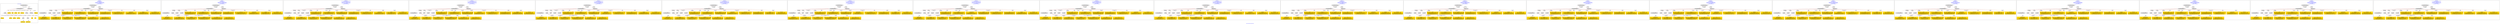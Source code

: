 digraph n0 {
fontcolor="blue"
remincross="true"
label="s26-s-san-francisco-moma.json"
subgraph cluster_0 {
label="1-correct model"
n2[style="filled",color="white",fillcolor="lightgray",label="CulturalHeritageObject1"];
n3[style="filled",color="white",fillcolor="lightgray",label="Person1"];
n4[shape="plaintext",style="filled",fillcolor="gold",label="dimensions"];
n5[shape="plaintext",style="filled",fillcolor="gold",label="credit"];
n6[shape="plaintext",style="filled",fillcolor="gold",label="copyright"];
n7[shape="plaintext",style="filled",fillcolor="gold",label="title"];
n8[shape="plaintext",style="filled",fillcolor="gold",label="accession-id"];
n9[style="filled",color="white",fillcolor="lightgray",label="Concept1"];
n10[style="filled",color="white",fillcolor="lightgray",label="Document1"];
n11[shape="plaintext",style="filled",fillcolor="gold",label="nationality"];
n12[shape="plaintext",style="filled",fillcolor="gold",label="birthYear"];
n13[shape="plaintext",style="filled",fillcolor="gold",label="deathYear"];
n14[shape="plaintext",style="filled",fillcolor="gold",label="artistName"];
n15[style="filled",color="white",fillcolor="lightgray",label="Place1"];
n16[style="filled",color="white",fillcolor="lightgray",label="Place2"];
n17[shape="plaintext",style="filled",fillcolor="gold",label="birthPlaceLabel"];
n18[shape="plaintext",style="filled",fillcolor="gold",label="deathPlaceLabel"];
n19[style="filled",color="white",fillcolor="lightgray",label="EuropeanaAggregation1"];
n20[style="filled",color="white",fillcolor="lightgray",label="WebResource1"];
n21[shape="plaintext",style="filled",fillcolor="gold",label="image-URL"];
n22[shape="plaintext",style="filled",fillcolor="gold",label="type"];
n23[shape="plaintext",style="filled",fillcolor="gold",label="url"];
}
subgraph cluster_1 {
label="candidate 0\nlink coherence:1.0\nnode coherence:1.0\nconfidence:0.4796399440577169\nmapping score:0.5884514099240009\ncost:19.99974\n-precision:0.6-recall:0.57"
n25[style="filled",color="white",fillcolor="lightgray",label="CulturalHeritageObject1"];
n26[style="filled",color="white",fillcolor="lightgray",label="CulturalHeritageObject2"];
n27[style="filled",color="white",fillcolor="lightgray",label="Person1"];
n28[style="filled",color="white",fillcolor="lightgray",label="Concept1"];
n29[style="filled",color="white",fillcolor="lightgray",label="Document1"];
n30[style="filled",color="white",fillcolor="lightgray",label="EuropeanaAggregation1"];
n31[style="filled",color="white",fillcolor="lightgray",label="WebResource1"];
n32[shape="plaintext",style="filled",fillcolor="gold",label="url\n[Document,classLink,0.487]\n[WebResource,classLink,0.373]\n[CulturalHeritageObject,provenance,0.1]\n[CulturalHeritageObject,description,0.039]"];
n33[shape="plaintext",style="filled",fillcolor="gold",label="credit\n[CulturalHeritageObject,provenance,0.647]\n[CulturalHeritageObject,description,0.161]\n[CulturalHeritageObject,title,0.107]\n[Person,biographicalInformation,0.085]"];
n34[shape="plaintext",style="filled",fillcolor="gold",label="dimensions\n[CulturalHeritageObject,extent,0.832]\n[CulturalHeritageObject,provenance,0.091]\n[Person,nameOfThePerson,0.044]\n[CulturalHeritageObject,accessionNumber,0.033]"];
n35[shape="plaintext",style="filled",fillcolor="gold",label="copyright\n[CulturalHeritageObject,provenance,0.335]\n[CulturalHeritageObject,description,0.269]\n[Person,biographicalInformation,0.199]\n[CulturalHeritageObject,title,0.198]"];
n36[shape="plaintext",style="filled",fillcolor="gold",label="type\n[Concept,prefLabel,0.43]\n[CulturalHeritageObject,provenance,0.362]\n[CulturalHeritageObject,description,0.118]\n[Person,biographicalInformation,0.09]"];
n37[shape="plaintext",style="filled",fillcolor="gold",label="title\n[CulturalHeritageObject,description,0.372]\n[CulturalHeritageObject,title,0.334]\n[Person,biographicalInformation,0.211]\n[CulturalHeritageObject,provenance,0.084]"];
n38[shape="plaintext",style="filled",fillcolor="gold",label="accession-id\n[CulturalHeritageObject,accessionNumber,0.787]\n[WebResource,classLink,0.103]\n[CulturalHeritageObject,description,0.072]\n[CulturalHeritageObject,extent,0.038]"];
n39[shape="plaintext",style="filled",fillcolor="gold",label="birthYear\n[Person,dateOfDeath,0.366]\n[CulturalHeritageObject,created,0.333]\n[Person,dateOfBirth,0.243]\n[CulturalHeritageObject,title,0.058]"];
n40[shape="plaintext",style="filled",fillcolor="gold",label="image-URL\n[WebResource,classLink,0.699]\n[Document,classLink,0.235]\n[CulturalHeritageObject,description,0.04]\n[Person,biographicalInformation,0.026]"];
n41[shape="plaintext",style="filled",fillcolor="gold",label="artistName\n[Person,nameOfThePerson,0.406]\n[CulturalHeritageObject,description,0.228]\n[Document,classLink,0.194]\n[CulturalHeritageObject,title,0.172]"];
n42[shape="plaintext",style="filled",fillcolor="gold",label="nationality\n[Person,countryAssociatedWithThePerson,0.689]\n[CulturalHeritageObject,provenance,0.135]\n[CulturalHeritageObject,description,0.088]\n[CulturalHeritageObject,title,0.087]"];
n43[shape="plaintext",style="filled",fillcolor="gold",label="deathPlaceLabel\n[Place,label,0.664]\n[CulturalHeritageObject,title,0.12]\n[Concept,prefLabel,0.117]\n[CulturalHeritageObject,description,0.098]"];
n44[shape="plaintext",style="filled",fillcolor="gold",label="birthPlaceLabel\n[Place,label,0.647]\n[CulturalHeritageObject,provenance,0.131]\n[CulturalHeritageObject,title,0.12]\n[CulturalHeritageObject,description,0.102]"];
n45[shape="plaintext",style="filled",fillcolor="gold",label="deathYear\n[Person,dateOfDeath,0.426]\n[CulturalHeritageObject,created,0.425]\n[CulturalHeritageObject,title,0.085]\n[CulturalHeritageObject,description,0.065]"];
}
subgraph cluster_2 {
label="candidate 1\nlink coherence:1.0\nnode coherence:1.0\nconfidence:0.47734532758616244\nmapping score:0.587686537766816\ncost:19.99974\n-precision:0.65-recall:0.62"
n47[style="filled",color="white",fillcolor="lightgray",label="CulturalHeritageObject1"];
n48[style="filled",color="white",fillcolor="lightgray",label="CulturalHeritageObject2"];
n49[style="filled",color="white",fillcolor="lightgray",label="Person1"];
n50[style="filled",color="white",fillcolor="lightgray",label="Concept1"];
n51[style="filled",color="white",fillcolor="lightgray",label="Document1"];
n52[style="filled",color="white",fillcolor="lightgray",label="EuropeanaAggregation1"];
n53[style="filled",color="white",fillcolor="lightgray",label="WebResource1"];
n54[shape="plaintext",style="filled",fillcolor="gold",label="url\n[Document,classLink,0.487]\n[WebResource,classLink,0.373]\n[CulturalHeritageObject,provenance,0.1]\n[CulturalHeritageObject,description,0.039]"];
n55[shape="plaintext",style="filled",fillcolor="gold",label="credit\n[CulturalHeritageObject,provenance,0.647]\n[CulturalHeritageObject,description,0.161]\n[CulturalHeritageObject,title,0.107]\n[Person,biographicalInformation,0.085]"];
n56[shape="plaintext",style="filled",fillcolor="gold",label="dimensions\n[CulturalHeritageObject,extent,0.832]\n[CulturalHeritageObject,provenance,0.091]\n[Person,nameOfThePerson,0.044]\n[CulturalHeritageObject,accessionNumber,0.033]"];
n57[shape="plaintext",style="filled",fillcolor="gold",label="copyright\n[CulturalHeritageObject,provenance,0.335]\n[CulturalHeritageObject,description,0.269]\n[Person,biographicalInformation,0.199]\n[CulturalHeritageObject,title,0.198]"];
n58[shape="plaintext",style="filled",fillcolor="gold",label="type\n[Concept,prefLabel,0.43]\n[CulturalHeritageObject,provenance,0.362]\n[CulturalHeritageObject,description,0.118]\n[Person,biographicalInformation,0.09]"];
n59[shape="plaintext",style="filled",fillcolor="gold",label="title\n[CulturalHeritageObject,description,0.372]\n[CulturalHeritageObject,title,0.334]\n[Person,biographicalInformation,0.211]\n[CulturalHeritageObject,provenance,0.084]"];
n60[shape="plaintext",style="filled",fillcolor="gold",label="deathYear\n[Person,dateOfDeath,0.426]\n[CulturalHeritageObject,created,0.425]\n[CulturalHeritageObject,title,0.085]\n[CulturalHeritageObject,description,0.065]"];
n61[shape="plaintext",style="filled",fillcolor="gold",label="accession-id\n[CulturalHeritageObject,accessionNumber,0.787]\n[WebResource,classLink,0.103]\n[CulturalHeritageObject,description,0.072]\n[CulturalHeritageObject,extent,0.038]"];
n62[shape="plaintext",style="filled",fillcolor="gold",label="image-URL\n[WebResource,classLink,0.699]\n[Document,classLink,0.235]\n[CulturalHeritageObject,description,0.04]\n[Person,biographicalInformation,0.026]"];
n63[shape="plaintext",style="filled",fillcolor="gold",label="artistName\n[Person,nameOfThePerson,0.406]\n[CulturalHeritageObject,description,0.228]\n[Document,classLink,0.194]\n[CulturalHeritageObject,title,0.172]"];
n64[shape="plaintext",style="filled",fillcolor="gold",label="nationality\n[Person,countryAssociatedWithThePerson,0.689]\n[CulturalHeritageObject,provenance,0.135]\n[CulturalHeritageObject,description,0.088]\n[CulturalHeritageObject,title,0.087]"];
n65[shape="plaintext",style="filled",fillcolor="gold",label="deathPlaceLabel\n[Place,label,0.664]\n[CulturalHeritageObject,title,0.12]\n[Concept,prefLabel,0.117]\n[CulturalHeritageObject,description,0.098]"];
n66[shape="plaintext",style="filled",fillcolor="gold",label="birthPlaceLabel\n[Place,label,0.647]\n[CulturalHeritageObject,provenance,0.131]\n[CulturalHeritageObject,title,0.12]\n[CulturalHeritageObject,description,0.102]"];
n67[shape="plaintext",style="filled",fillcolor="gold",label="birthYear\n[Person,dateOfDeath,0.366]\n[CulturalHeritageObject,created,0.333]\n[Person,dateOfBirth,0.243]\n[CulturalHeritageObject,title,0.058]"];
}
subgraph cluster_3 {
label="candidate 10\nlink coherence:0.9523809523809523\nnode coherence:1.0\nconfidence:0.47734532758616244\nmapping score:0.587686537766816\ncost:20.99974\n-precision:0.62-recall:0.62"
n69[style="filled",color="white",fillcolor="lightgray",label="CulturalHeritageObject1"];
n70[style="filled",color="white",fillcolor="lightgray",label="CulturalHeritageObject2"];
n71[style="filled",color="white",fillcolor="lightgray",label="Person1"];
n72[style="filled",color="white",fillcolor="lightgray",label="Place1"];
n73[style="filled",color="white",fillcolor="lightgray",label="Concept1"];
n74[style="filled",color="white",fillcolor="lightgray",label="Document1"];
n75[style="filled",color="white",fillcolor="lightgray",label="EuropeanaAggregation1"];
n76[style="filled",color="white",fillcolor="lightgray",label="WebResource1"];
n77[shape="plaintext",style="filled",fillcolor="gold",label="url\n[Document,classLink,0.487]\n[WebResource,classLink,0.373]\n[CulturalHeritageObject,provenance,0.1]\n[CulturalHeritageObject,description,0.039]"];
n78[shape="plaintext",style="filled",fillcolor="gold",label="credit\n[CulturalHeritageObject,provenance,0.647]\n[CulturalHeritageObject,description,0.161]\n[CulturalHeritageObject,title,0.107]\n[Person,biographicalInformation,0.085]"];
n79[shape="plaintext",style="filled",fillcolor="gold",label="dimensions\n[CulturalHeritageObject,extent,0.832]\n[CulturalHeritageObject,provenance,0.091]\n[Person,nameOfThePerson,0.044]\n[CulturalHeritageObject,accessionNumber,0.033]"];
n80[shape="plaintext",style="filled",fillcolor="gold",label="copyright\n[CulturalHeritageObject,provenance,0.335]\n[CulturalHeritageObject,description,0.269]\n[Person,biographicalInformation,0.199]\n[CulturalHeritageObject,title,0.198]"];
n81[shape="plaintext",style="filled",fillcolor="gold",label="type\n[Concept,prefLabel,0.43]\n[CulturalHeritageObject,provenance,0.362]\n[CulturalHeritageObject,description,0.118]\n[Person,biographicalInformation,0.09]"];
n82[shape="plaintext",style="filled",fillcolor="gold",label="title\n[CulturalHeritageObject,description,0.372]\n[CulturalHeritageObject,title,0.334]\n[Person,biographicalInformation,0.211]\n[CulturalHeritageObject,provenance,0.084]"];
n83[shape="plaintext",style="filled",fillcolor="gold",label="deathYear\n[Person,dateOfDeath,0.426]\n[CulturalHeritageObject,created,0.425]\n[CulturalHeritageObject,title,0.085]\n[CulturalHeritageObject,description,0.065]"];
n84[shape="plaintext",style="filled",fillcolor="gold",label="accession-id\n[CulturalHeritageObject,accessionNumber,0.787]\n[WebResource,classLink,0.103]\n[CulturalHeritageObject,description,0.072]\n[CulturalHeritageObject,extent,0.038]"];
n85[shape="plaintext",style="filled",fillcolor="gold",label="image-URL\n[WebResource,classLink,0.699]\n[Document,classLink,0.235]\n[CulturalHeritageObject,description,0.04]\n[Person,biographicalInformation,0.026]"];
n86[shape="plaintext",style="filled",fillcolor="gold",label="artistName\n[Person,nameOfThePerson,0.406]\n[CulturalHeritageObject,description,0.228]\n[Document,classLink,0.194]\n[CulturalHeritageObject,title,0.172]"];
n87[shape="plaintext",style="filled",fillcolor="gold",label="nationality\n[Person,countryAssociatedWithThePerson,0.689]\n[CulturalHeritageObject,provenance,0.135]\n[CulturalHeritageObject,description,0.088]\n[CulturalHeritageObject,title,0.087]"];
n88[shape="plaintext",style="filled",fillcolor="gold",label="deathPlaceLabel\n[Place,label,0.664]\n[CulturalHeritageObject,title,0.12]\n[Concept,prefLabel,0.117]\n[CulturalHeritageObject,description,0.098]"];
n89[shape="plaintext",style="filled",fillcolor="gold",label="birthPlaceLabel\n[Place,label,0.647]\n[CulturalHeritageObject,provenance,0.131]\n[CulturalHeritageObject,title,0.12]\n[CulturalHeritageObject,description,0.102]"];
n90[shape="plaintext",style="filled",fillcolor="gold",label="birthYear\n[Person,dateOfDeath,0.366]\n[CulturalHeritageObject,created,0.333]\n[Person,dateOfBirth,0.243]\n[CulturalHeritageObject,title,0.058]"];
}
subgraph cluster_4 {
label="candidate 11\nlink coherence:0.9523809523809523\nnode coherence:1.0\nconfidence:0.4756159445090388\nmapping score:0.5871100767411082\ncost:20.99974\n-precision:0.62-recall:0.62"
n92[style="filled",color="white",fillcolor="lightgray",label="CulturalHeritageObject1"];
n93[style="filled",color="white",fillcolor="lightgray",label="CulturalHeritageObject2"];
n94[style="filled",color="white",fillcolor="lightgray",label="Person1"];
n95[style="filled",color="white",fillcolor="lightgray",label="Place1"];
n96[style="filled",color="white",fillcolor="lightgray",label="Concept1"];
n97[style="filled",color="white",fillcolor="lightgray",label="Document1"];
n98[style="filled",color="white",fillcolor="lightgray",label="EuropeanaAggregation1"];
n99[style="filled",color="white",fillcolor="lightgray",label="WebResource1"];
n100[shape="plaintext",style="filled",fillcolor="gold",label="url\n[Document,classLink,0.487]\n[WebResource,classLink,0.373]\n[CulturalHeritageObject,provenance,0.1]\n[CulturalHeritageObject,description,0.039]"];
n101[shape="plaintext",style="filled",fillcolor="gold",label="credit\n[CulturalHeritageObject,provenance,0.647]\n[CulturalHeritageObject,description,0.161]\n[CulturalHeritageObject,title,0.107]\n[Person,biographicalInformation,0.085]"];
n102[shape="plaintext",style="filled",fillcolor="gold",label="dimensions\n[CulturalHeritageObject,extent,0.832]\n[CulturalHeritageObject,provenance,0.091]\n[Person,nameOfThePerson,0.044]\n[CulturalHeritageObject,accessionNumber,0.033]"];
n103[shape="plaintext",style="filled",fillcolor="gold",label="copyright\n[CulturalHeritageObject,provenance,0.335]\n[CulturalHeritageObject,description,0.269]\n[Person,biographicalInformation,0.199]\n[CulturalHeritageObject,title,0.198]"];
n104[shape="plaintext",style="filled",fillcolor="gold",label="type\n[Concept,prefLabel,0.43]\n[CulturalHeritageObject,provenance,0.362]\n[CulturalHeritageObject,description,0.118]\n[Person,biographicalInformation,0.09]"];
n105[shape="plaintext",style="filled",fillcolor="gold",label="birthPlaceLabel\n[Place,label,0.647]\n[CulturalHeritageObject,provenance,0.131]\n[CulturalHeritageObject,title,0.12]\n[CulturalHeritageObject,description,0.102]"];
n106[shape="plaintext",style="filled",fillcolor="gold",label="accession-id\n[CulturalHeritageObject,accessionNumber,0.787]\n[WebResource,classLink,0.103]\n[CulturalHeritageObject,description,0.072]\n[CulturalHeritageObject,extent,0.038]"];
n107[shape="plaintext",style="filled",fillcolor="gold",label="birthYear\n[Person,dateOfDeath,0.366]\n[CulturalHeritageObject,created,0.333]\n[Person,dateOfBirth,0.243]\n[CulturalHeritageObject,title,0.058]"];
n108[shape="plaintext",style="filled",fillcolor="gold",label="image-URL\n[WebResource,classLink,0.699]\n[Document,classLink,0.235]\n[CulturalHeritageObject,description,0.04]\n[Person,biographicalInformation,0.026]"];
n109[shape="plaintext",style="filled",fillcolor="gold",label="artistName\n[Person,nameOfThePerson,0.406]\n[CulturalHeritageObject,description,0.228]\n[Document,classLink,0.194]\n[CulturalHeritageObject,title,0.172]"];
n110[shape="plaintext",style="filled",fillcolor="gold",label="nationality\n[Person,countryAssociatedWithThePerson,0.689]\n[CulturalHeritageObject,provenance,0.135]\n[CulturalHeritageObject,description,0.088]\n[CulturalHeritageObject,title,0.087]"];
n111[shape="plaintext",style="filled",fillcolor="gold",label="deathPlaceLabel\n[Place,label,0.664]\n[CulturalHeritageObject,title,0.12]\n[Concept,prefLabel,0.117]\n[CulturalHeritageObject,description,0.098]"];
n112[shape="plaintext",style="filled",fillcolor="gold",label="title\n[CulturalHeritageObject,description,0.372]\n[CulturalHeritageObject,title,0.334]\n[Person,biographicalInformation,0.211]\n[CulturalHeritageObject,provenance,0.084]"];
n113[shape="plaintext",style="filled",fillcolor="gold",label="deathYear\n[Person,dateOfDeath,0.426]\n[CulturalHeritageObject,created,0.425]\n[CulturalHeritageObject,title,0.085]\n[CulturalHeritageObject,description,0.065]"];
}
subgraph cluster_5 {
label="candidate 12\nlink coherence:0.9523809523809523\nnode coherence:1.0\nconfidence:0.4753725890817364\nmapping score:0.5870289582653406\ncost:20.99974\n-precision:0.62-recall:0.62"
n115[style="filled",color="white",fillcolor="lightgray",label="CulturalHeritageObject1"];
n116[style="filled",color="white",fillcolor="lightgray",label="CulturalHeritageObject2"];
n117[style="filled",color="white",fillcolor="lightgray",label="Person1"];
n118[style="filled",color="white",fillcolor="lightgray",label="Place1"];
n119[style="filled",color="white",fillcolor="lightgray",label="Concept1"];
n120[style="filled",color="white",fillcolor="lightgray",label="Document1"];
n121[style="filled",color="white",fillcolor="lightgray",label="EuropeanaAggregation1"];
n122[style="filled",color="white",fillcolor="lightgray",label="WebResource1"];
n123[shape="plaintext",style="filled",fillcolor="gold",label="url\n[Document,classLink,0.487]\n[WebResource,classLink,0.373]\n[CulturalHeritageObject,provenance,0.1]\n[CulturalHeritageObject,description,0.039]"];
n124[shape="plaintext",style="filled",fillcolor="gold",label="credit\n[CulturalHeritageObject,provenance,0.647]\n[CulturalHeritageObject,description,0.161]\n[CulturalHeritageObject,title,0.107]\n[Person,biographicalInformation,0.085]"];
n125[shape="plaintext",style="filled",fillcolor="gold",label="dimensions\n[CulturalHeritageObject,extent,0.832]\n[CulturalHeritageObject,provenance,0.091]\n[Person,nameOfThePerson,0.044]\n[CulturalHeritageObject,accessionNumber,0.033]"];
n126[shape="plaintext",style="filled",fillcolor="gold",label="copyright\n[CulturalHeritageObject,provenance,0.335]\n[CulturalHeritageObject,description,0.269]\n[Person,biographicalInformation,0.199]\n[CulturalHeritageObject,title,0.198]"];
n127[shape="plaintext",style="filled",fillcolor="gold",label="type\n[Concept,prefLabel,0.43]\n[CulturalHeritageObject,provenance,0.362]\n[CulturalHeritageObject,description,0.118]\n[Person,biographicalInformation,0.09]"];
n128[shape="plaintext",style="filled",fillcolor="gold",label="deathPlaceLabel\n[Place,label,0.664]\n[CulturalHeritageObject,title,0.12]\n[Concept,prefLabel,0.117]\n[CulturalHeritageObject,description,0.098]"];
n129[shape="plaintext",style="filled",fillcolor="gold",label="accession-id\n[CulturalHeritageObject,accessionNumber,0.787]\n[WebResource,classLink,0.103]\n[CulturalHeritageObject,description,0.072]\n[CulturalHeritageObject,extent,0.038]"];
n130[shape="plaintext",style="filled",fillcolor="gold",label="birthYear\n[Person,dateOfDeath,0.366]\n[CulturalHeritageObject,created,0.333]\n[Person,dateOfBirth,0.243]\n[CulturalHeritageObject,title,0.058]"];
n131[shape="plaintext",style="filled",fillcolor="gold",label="image-URL\n[WebResource,classLink,0.699]\n[Document,classLink,0.235]\n[CulturalHeritageObject,description,0.04]\n[Person,biographicalInformation,0.026]"];
n132[shape="plaintext",style="filled",fillcolor="gold",label="artistName\n[Person,nameOfThePerson,0.406]\n[CulturalHeritageObject,description,0.228]\n[Document,classLink,0.194]\n[CulturalHeritageObject,title,0.172]"];
n133[shape="plaintext",style="filled",fillcolor="gold",label="birthPlaceLabel\n[Place,label,0.647]\n[CulturalHeritageObject,provenance,0.131]\n[CulturalHeritageObject,title,0.12]\n[CulturalHeritageObject,description,0.102]"];
n134[shape="plaintext",style="filled",fillcolor="gold",label="nationality\n[Person,countryAssociatedWithThePerson,0.689]\n[CulturalHeritageObject,provenance,0.135]\n[CulturalHeritageObject,description,0.088]\n[CulturalHeritageObject,title,0.087]"];
n135[shape="plaintext",style="filled",fillcolor="gold",label="title\n[CulturalHeritageObject,description,0.372]\n[CulturalHeritageObject,title,0.334]\n[Person,biographicalInformation,0.211]\n[CulturalHeritageObject,provenance,0.084]"];
n136[shape="plaintext",style="filled",fillcolor="gold",label="deathYear\n[Person,dateOfDeath,0.426]\n[CulturalHeritageObject,created,0.425]\n[CulturalHeritageObject,title,0.085]\n[CulturalHeritageObject,description,0.065]"];
}
subgraph cluster_6 {
label="candidate 13\nlink coherence:0.9523809523809523\nnode coherence:1.0\nconfidence:0.47332132803748433\nmapping score:0.5863452045839234\ncost:20.99974\n-precision:0.67-recall:0.67"
n138[style="filled",color="white",fillcolor="lightgray",label="CulturalHeritageObject1"];
n139[style="filled",color="white",fillcolor="lightgray",label="CulturalHeritageObject2"];
n140[style="filled",color="white",fillcolor="lightgray",label="Person1"];
n141[style="filled",color="white",fillcolor="lightgray",label="Place1"];
n142[style="filled",color="white",fillcolor="lightgray",label="Concept1"];
n143[style="filled",color="white",fillcolor="lightgray",label="Document1"];
n144[style="filled",color="white",fillcolor="lightgray",label="EuropeanaAggregation1"];
n145[style="filled",color="white",fillcolor="lightgray",label="WebResource1"];
n146[shape="plaintext",style="filled",fillcolor="gold",label="url\n[Document,classLink,0.487]\n[WebResource,classLink,0.373]\n[CulturalHeritageObject,provenance,0.1]\n[CulturalHeritageObject,description,0.039]"];
n147[shape="plaintext",style="filled",fillcolor="gold",label="credit\n[CulturalHeritageObject,provenance,0.647]\n[CulturalHeritageObject,description,0.161]\n[CulturalHeritageObject,title,0.107]\n[Person,biographicalInformation,0.085]"];
n148[shape="plaintext",style="filled",fillcolor="gold",label="dimensions\n[CulturalHeritageObject,extent,0.832]\n[CulturalHeritageObject,provenance,0.091]\n[Person,nameOfThePerson,0.044]\n[CulturalHeritageObject,accessionNumber,0.033]"];
n149[shape="plaintext",style="filled",fillcolor="gold",label="copyright\n[CulturalHeritageObject,provenance,0.335]\n[CulturalHeritageObject,description,0.269]\n[Person,biographicalInformation,0.199]\n[CulturalHeritageObject,title,0.198]"];
n150[shape="plaintext",style="filled",fillcolor="gold",label="type\n[Concept,prefLabel,0.43]\n[CulturalHeritageObject,provenance,0.362]\n[CulturalHeritageObject,description,0.118]\n[Person,biographicalInformation,0.09]"];
n151[shape="plaintext",style="filled",fillcolor="gold",label="birthPlaceLabel\n[Place,label,0.647]\n[CulturalHeritageObject,provenance,0.131]\n[CulturalHeritageObject,title,0.12]\n[CulturalHeritageObject,description,0.102]"];
n152[shape="plaintext",style="filled",fillcolor="gold",label="deathYear\n[Person,dateOfDeath,0.426]\n[CulturalHeritageObject,created,0.425]\n[CulturalHeritageObject,title,0.085]\n[CulturalHeritageObject,description,0.065]"];
n153[shape="plaintext",style="filled",fillcolor="gold",label="accession-id\n[CulturalHeritageObject,accessionNumber,0.787]\n[WebResource,classLink,0.103]\n[CulturalHeritageObject,description,0.072]\n[CulturalHeritageObject,extent,0.038]"];
n154[shape="plaintext",style="filled",fillcolor="gold",label="image-URL\n[WebResource,classLink,0.699]\n[Document,classLink,0.235]\n[CulturalHeritageObject,description,0.04]\n[Person,biographicalInformation,0.026]"];
n155[shape="plaintext",style="filled",fillcolor="gold",label="artistName\n[Person,nameOfThePerson,0.406]\n[CulturalHeritageObject,description,0.228]\n[Document,classLink,0.194]\n[CulturalHeritageObject,title,0.172]"];
n156[shape="plaintext",style="filled",fillcolor="gold",label="nationality\n[Person,countryAssociatedWithThePerson,0.689]\n[CulturalHeritageObject,provenance,0.135]\n[CulturalHeritageObject,description,0.088]\n[CulturalHeritageObject,title,0.087]"];
n157[shape="plaintext",style="filled",fillcolor="gold",label="deathPlaceLabel\n[Place,label,0.664]\n[CulturalHeritageObject,title,0.12]\n[Concept,prefLabel,0.117]\n[CulturalHeritageObject,description,0.098]"];
n158[shape="plaintext",style="filled",fillcolor="gold",label="title\n[CulturalHeritageObject,description,0.372]\n[CulturalHeritageObject,title,0.334]\n[Person,biographicalInformation,0.211]\n[CulturalHeritageObject,provenance,0.084]"];
n159[shape="plaintext",style="filled",fillcolor="gold",label="birthYear\n[Person,dateOfDeath,0.366]\n[CulturalHeritageObject,created,0.333]\n[Person,dateOfBirth,0.243]\n[CulturalHeritageObject,title,0.058]"];
}
subgraph cluster_7 {
label="candidate 14\nlink coherence:0.9523809523809523\nnode coherence:1.0\nconfidence:0.473077972610182\nmapping score:0.586264086108156\ncost:20.99974\n-precision:0.67-recall:0.67"
n161[style="filled",color="white",fillcolor="lightgray",label="CulturalHeritageObject1"];
n162[style="filled",color="white",fillcolor="lightgray",label="CulturalHeritageObject2"];
n163[style="filled",color="white",fillcolor="lightgray",label="Person1"];
n164[style="filled",color="white",fillcolor="lightgray",label="Place1"];
n165[style="filled",color="white",fillcolor="lightgray",label="Concept1"];
n166[style="filled",color="white",fillcolor="lightgray",label="Document1"];
n167[style="filled",color="white",fillcolor="lightgray",label="EuropeanaAggregation1"];
n168[style="filled",color="white",fillcolor="lightgray",label="WebResource1"];
n169[shape="plaintext",style="filled",fillcolor="gold",label="url\n[Document,classLink,0.487]\n[WebResource,classLink,0.373]\n[CulturalHeritageObject,provenance,0.1]\n[CulturalHeritageObject,description,0.039]"];
n170[shape="plaintext",style="filled",fillcolor="gold",label="credit\n[CulturalHeritageObject,provenance,0.647]\n[CulturalHeritageObject,description,0.161]\n[CulturalHeritageObject,title,0.107]\n[Person,biographicalInformation,0.085]"];
n171[shape="plaintext",style="filled",fillcolor="gold",label="dimensions\n[CulturalHeritageObject,extent,0.832]\n[CulturalHeritageObject,provenance,0.091]\n[Person,nameOfThePerson,0.044]\n[CulturalHeritageObject,accessionNumber,0.033]"];
n172[shape="plaintext",style="filled",fillcolor="gold",label="copyright\n[CulturalHeritageObject,provenance,0.335]\n[CulturalHeritageObject,description,0.269]\n[Person,biographicalInformation,0.199]\n[CulturalHeritageObject,title,0.198]"];
n173[shape="plaintext",style="filled",fillcolor="gold",label="type\n[Concept,prefLabel,0.43]\n[CulturalHeritageObject,provenance,0.362]\n[CulturalHeritageObject,description,0.118]\n[Person,biographicalInformation,0.09]"];
n174[shape="plaintext",style="filled",fillcolor="gold",label="deathPlaceLabel\n[Place,label,0.664]\n[CulturalHeritageObject,title,0.12]\n[Concept,prefLabel,0.117]\n[CulturalHeritageObject,description,0.098]"];
n175[shape="plaintext",style="filled",fillcolor="gold",label="deathYear\n[Person,dateOfDeath,0.426]\n[CulturalHeritageObject,created,0.425]\n[CulturalHeritageObject,title,0.085]\n[CulturalHeritageObject,description,0.065]"];
n176[shape="plaintext",style="filled",fillcolor="gold",label="accession-id\n[CulturalHeritageObject,accessionNumber,0.787]\n[WebResource,classLink,0.103]\n[CulturalHeritageObject,description,0.072]\n[CulturalHeritageObject,extent,0.038]"];
n177[shape="plaintext",style="filled",fillcolor="gold",label="image-URL\n[WebResource,classLink,0.699]\n[Document,classLink,0.235]\n[CulturalHeritageObject,description,0.04]\n[Person,biographicalInformation,0.026]"];
n178[shape="plaintext",style="filled",fillcolor="gold",label="artistName\n[Person,nameOfThePerson,0.406]\n[CulturalHeritageObject,description,0.228]\n[Document,classLink,0.194]\n[CulturalHeritageObject,title,0.172]"];
n179[shape="plaintext",style="filled",fillcolor="gold",label="birthPlaceLabel\n[Place,label,0.647]\n[CulturalHeritageObject,provenance,0.131]\n[CulturalHeritageObject,title,0.12]\n[CulturalHeritageObject,description,0.102]"];
n180[shape="plaintext",style="filled",fillcolor="gold",label="nationality\n[Person,countryAssociatedWithThePerson,0.689]\n[CulturalHeritageObject,provenance,0.135]\n[CulturalHeritageObject,description,0.088]\n[CulturalHeritageObject,title,0.087]"];
n181[shape="plaintext",style="filled",fillcolor="gold",label="title\n[CulturalHeritageObject,description,0.372]\n[CulturalHeritageObject,title,0.334]\n[Person,biographicalInformation,0.211]\n[CulturalHeritageObject,provenance,0.084]"];
n182[shape="plaintext",style="filled",fillcolor="gold",label="birthYear\n[Person,dateOfDeath,0.366]\n[CulturalHeritageObject,created,0.333]\n[Person,dateOfBirth,0.243]\n[CulturalHeritageObject,title,0.058]"];
}
subgraph cluster_8 {
label="candidate 15\nlink coherence:0.9523809523809523\nnode coherence:1.0\nconfidence:0.47301191346750165\nmapping score:0.5862420663939291\ncost:20.99974\n-precision:0.62-recall:0.62"
n184[style="filled",color="white",fillcolor="lightgray",label="CulturalHeritageObject1"];
n185[style="filled",color="white",fillcolor="lightgray",label="CulturalHeritageObject2"];
n186[style="filled",color="white",fillcolor="lightgray",label="Person1"];
n187[style="filled",color="white",fillcolor="lightgray",label="Place1"];
n188[style="filled",color="white",fillcolor="lightgray",label="Concept1"];
n189[style="filled",color="white",fillcolor="lightgray",label="Document1"];
n190[style="filled",color="white",fillcolor="lightgray",label="EuropeanaAggregation1"];
n191[style="filled",color="white",fillcolor="lightgray",label="WebResource1"];
n192[shape="plaintext",style="filled",fillcolor="gold",label="url\n[Document,classLink,0.487]\n[WebResource,classLink,0.373]\n[CulturalHeritageObject,provenance,0.1]\n[CulturalHeritageObject,description,0.039]"];
n193[shape="plaintext",style="filled",fillcolor="gold",label="credit\n[CulturalHeritageObject,provenance,0.647]\n[CulturalHeritageObject,description,0.161]\n[CulturalHeritageObject,title,0.107]\n[Person,biographicalInformation,0.085]"];
n194[shape="plaintext",style="filled",fillcolor="gold",label="dimensions\n[CulturalHeritageObject,extent,0.832]\n[CulturalHeritageObject,provenance,0.091]\n[Person,nameOfThePerson,0.044]\n[CulturalHeritageObject,accessionNumber,0.033]"];
n195[shape="plaintext",style="filled",fillcolor="gold",label="birthPlaceLabel\n[Place,label,0.647]\n[CulturalHeritageObject,provenance,0.131]\n[CulturalHeritageObject,title,0.12]\n[CulturalHeritageObject,description,0.102]"];
n196[shape="plaintext",style="filled",fillcolor="gold",label="type\n[Concept,prefLabel,0.43]\n[CulturalHeritageObject,provenance,0.362]\n[CulturalHeritageObject,description,0.118]\n[Person,biographicalInformation,0.09]"];
n197[shape="plaintext",style="filled",fillcolor="gold",label="copyright\n[CulturalHeritageObject,provenance,0.335]\n[CulturalHeritageObject,description,0.269]\n[Person,biographicalInformation,0.199]\n[CulturalHeritageObject,title,0.198]"];
n198[shape="plaintext",style="filled",fillcolor="gold",label="accession-id\n[CulturalHeritageObject,accessionNumber,0.787]\n[WebResource,classLink,0.103]\n[CulturalHeritageObject,description,0.072]\n[CulturalHeritageObject,extent,0.038]"];
n199[shape="plaintext",style="filled",fillcolor="gold",label="birthYear\n[Person,dateOfDeath,0.366]\n[CulturalHeritageObject,created,0.333]\n[Person,dateOfBirth,0.243]\n[CulturalHeritageObject,title,0.058]"];
n200[shape="plaintext",style="filled",fillcolor="gold",label="image-URL\n[WebResource,classLink,0.699]\n[Document,classLink,0.235]\n[CulturalHeritageObject,description,0.04]\n[Person,biographicalInformation,0.026]"];
n201[shape="plaintext",style="filled",fillcolor="gold",label="artistName\n[Person,nameOfThePerson,0.406]\n[CulturalHeritageObject,description,0.228]\n[Document,classLink,0.194]\n[CulturalHeritageObject,title,0.172]"];
n202[shape="plaintext",style="filled",fillcolor="gold",label="nationality\n[Person,countryAssociatedWithThePerson,0.689]\n[CulturalHeritageObject,provenance,0.135]\n[CulturalHeritageObject,description,0.088]\n[CulturalHeritageObject,title,0.087]"];
n203[shape="plaintext",style="filled",fillcolor="gold",label="deathPlaceLabel\n[Place,label,0.664]\n[CulturalHeritageObject,title,0.12]\n[Concept,prefLabel,0.117]\n[CulturalHeritageObject,description,0.098]"];
n204[shape="plaintext",style="filled",fillcolor="gold",label="title\n[CulturalHeritageObject,description,0.372]\n[CulturalHeritageObject,title,0.334]\n[Person,biographicalInformation,0.211]\n[CulturalHeritageObject,provenance,0.084]"];
n205[shape="plaintext",style="filled",fillcolor="gold",label="deathYear\n[Person,dateOfDeath,0.426]\n[CulturalHeritageObject,created,0.425]\n[CulturalHeritageObject,title,0.085]\n[CulturalHeritageObject,description,0.065]"];
}
subgraph cluster_9 {
label="candidate 16\nlink coherence:0.9523809523809523\nnode coherence:1.0\nconfidence:0.47090784659859175\nmapping score:0.585540710770959\ncost:20.99974\n-precision:0.67-recall:0.67"
n207[style="filled",color="white",fillcolor="lightgray",label="CulturalHeritageObject1"];
n208[style="filled",color="white",fillcolor="lightgray",label="CulturalHeritageObject2"];
n209[style="filled",color="white",fillcolor="lightgray",label="Person1"];
n210[style="filled",color="white",fillcolor="lightgray",label="Place1"];
n211[style="filled",color="white",fillcolor="lightgray",label="Concept1"];
n212[style="filled",color="white",fillcolor="lightgray",label="Document1"];
n213[style="filled",color="white",fillcolor="lightgray",label="EuropeanaAggregation1"];
n214[style="filled",color="white",fillcolor="lightgray",label="WebResource1"];
n215[shape="plaintext",style="filled",fillcolor="gold",label="url\n[Document,classLink,0.487]\n[WebResource,classLink,0.373]\n[CulturalHeritageObject,provenance,0.1]\n[CulturalHeritageObject,description,0.039]"];
n216[shape="plaintext",style="filled",fillcolor="gold",label="credit\n[CulturalHeritageObject,provenance,0.647]\n[CulturalHeritageObject,description,0.161]\n[CulturalHeritageObject,title,0.107]\n[Person,biographicalInformation,0.085]"];
n217[shape="plaintext",style="filled",fillcolor="gold",label="dimensions\n[CulturalHeritageObject,extent,0.832]\n[CulturalHeritageObject,provenance,0.091]\n[Person,nameOfThePerson,0.044]\n[CulturalHeritageObject,accessionNumber,0.033]"];
n218[shape="plaintext",style="filled",fillcolor="gold",label="birthYear\n[Person,dateOfDeath,0.366]\n[CulturalHeritageObject,created,0.333]\n[Person,dateOfBirth,0.243]\n[CulturalHeritageObject,title,0.058]"];
n219[shape="plaintext",style="filled",fillcolor="gold",label="copyright\n[CulturalHeritageObject,provenance,0.335]\n[CulturalHeritageObject,description,0.269]\n[Person,biographicalInformation,0.199]\n[CulturalHeritageObject,title,0.198]"];
n220[shape="plaintext",style="filled",fillcolor="gold",label="type\n[Concept,prefLabel,0.43]\n[CulturalHeritageObject,provenance,0.362]\n[CulturalHeritageObject,description,0.118]\n[Person,biographicalInformation,0.09]"];
n221[shape="plaintext",style="filled",fillcolor="gold",label="title\n[CulturalHeritageObject,description,0.372]\n[CulturalHeritageObject,title,0.334]\n[Person,biographicalInformation,0.211]\n[CulturalHeritageObject,provenance,0.084]"];
n222[shape="plaintext",style="filled",fillcolor="gold",label="deathYear\n[Person,dateOfDeath,0.426]\n[CulturalHeritageObject,created,0.425]\n[CulturalHeritageObject,title,0.085]\n[CulturalHeritageObject,description,0.065]"];
n223[shape="plaintext",style="filled",fillcolor="gold",label="accession-id\n[CulturalHeritageObject,accessionNumber,0.787]\n[WebResource,classLink,0.103]\n[CulturalHeritageObject,description,0.072]\n[CulturalHeritageObject,extent,0.038]"];
n224[shape="plaintext",style="filled",fillcolor="gold",label="image-URL\n[WebResource,classLink,0.699]\n[Document,classLink,0.235]\n[CulturalHeritageObject,description,0.04]\n[Person,biographicalInformation,0.026]"];
n225[shape="plaintext",style="filled",fillcolor="gold",label="artistName\n[Person,nameOfThePerson,0.406]\n[CulturalHeritageObject,description,0.228]\n[Document,classLink,0.194]\n[CulturalHeritageObject,title,0.172]"];
n226[shape="plaintext",style="filled",fillcolor="gold",label="nationality\n[Person,countryAssociatedWithThePerson,0.689]\n[CulturalHeritageObject,provenance,0.135]\n[CulturalHeritageObject,description,0.088]\n[CulturalHeritageObject,title,0.087]"];
n227[shape="plaintext",style="filled",fillcolor="gold",label="deathPlaceLabel\n[Place,label,0.664]\n[CulturalHeritageObject,title,0.12]\n[Concept,prefLabel,0.117]\n[CulturalHeritageObject,description,0.098]"];
n228[shape="plaintext",style="filled",fillcolor="gold",label="birthPlaceLabel\n[Place,label,0.647]\n[CulturalHeritageObject,provenance,0.131]\n[CulturalHeritageObject,title,0.12]\n[CulturalHeritageObject,description,0.102]"];
}
subgraph cluster_10 {
label="candidate 17\nlink coherence:0.9523809523809523\nnode coherence:1.0\nconfidence:0.4708288448239867\nmapping score:0.5855143768460908\ncost:20.99974\n-precision:0.62-recall:0.62"
n230[style="filled",color="white",fillcolor="lightgray",label="CulturalHeritageObject1"];
n231[style="filled",color="white",fillcolor="lightgray",label="CulturalHeritageObject2"];
n232[style="filled",color="white",fillcolor="lightgray",label="Person1"];
n233[style="filled",color="white",fillcolor="lightgray",label="Place1"];
n234[style="filled",color="white",fillcolor="lightgray",label="Concept1"];
n235[style="filled",color="white",fillcolor="lightgray",label="Document1"];
n236[style="filled",color="white",fillcolor="lightgray",label="EuropeanaAggregation1"];
n237[style="filled",color="white",fillcolor="lightgray",label="WebResource1"];
n238[shape="plaintext",style="filled",fillcolor="gold",label="url\n[Document,classLink,0.487]\n[WebResource,classLink,0.373]\n[CulturalHeritageObject,provenance,0.1]\n[CulturalHeritageObject,description,0.039]"];
n239[shape="plaintext",style="filled",fillcolor="gold",label="credit\n[CulturalHeritageObject,provenance,0.647]\n[CulturalHeritageObject,description,0.161]\n[CulturalHeritageObject,title,0.107]\n[Person,biographicalInformation,0.085]"];
n240[shape="plaintext",style="filled",fillcolor="gold",label="dimensions\n[CulturalHeritageObject,extent,0.832]\n[CulturalHeritageObject,provenance,0.091]\n[Person,nameOfThePerson,0.044]\n[CulturalHeritageObject,accessionNumber,0.033]"];
n241[shape="plaintext",style="filled",fillcolor="gold",label="birthYear\n[Person,dateOfDeath,0.366]\n[CulturalHeritageObject,created,0.333]\n[Person,dateOfBirth,0.243]\n[CulturalHeritageObject,title,0.058]"];
n242[shape="plaintext",style="filled",fillcolor="gold",label="copyright\n[CulturalHeritageObject,provenance,0.335]\n[CulturalHeritageObject,description,0.269]\n[Person,biographicalInformation,0.199]\n[CulturalHeritageObject,title,0.198]"];
n243[shape="plaintext",style="filled",fillcolor="gold",label="type\n[Concept,prefLabel,0.43]\n[CulturalHeritageObject,provenance,0.362]\n[CulturalHeritageObject,description,0.118]\n[Person,biographicalInformation,0.09]"];
n244[shape="plaintext",style="filled",fillcolor="gold",label="title\n[CulturalHeritageObject,description,0.372]\n[CulturalHeritageObject,title,0.334]\n[Person,biographicalInformation,0.211]\n[CulturalHeritageObject,provenance,0.084]"];
n245[shape="plaintext",style="filled",fillcolor="gold",label="accession-id\n[CulturalHeritageObject,accessionNumber,0.787]\n[WebResource,classLink,0.103]\n[CulturalHeritageObject,description,0.072]\n[CulturalHeritageObject,extent,0.038]"];
n246[shape="plaintext",style="filled",fillcolor="gold",label="image-URL\n[WebResource,classLink,0.699]\n[Document,classLink,0.235]\n[CulturalHeritageObject,description,0.04]\n[Person,biographicalInformation,0.026]"];
n247[shape="plaintext",style="filled",fillcolor="gold",label="artistName\n[Person,nameOfThePerson,0.406]\n[CulturalHeritageObject,description,0.228]\n[Document,classLink,0.194]\n[CulturalHeritageObject,title,0.172]"];
n248[shape="plaintext",style="filled",fillcolor="gold",label="nationality\n[Person,countryAssociatedWithThePerson,0.689]\n[CulturalHeritageObject,provenance,0.135]\n[CulturalHeritageObject,description,0.088]\n[CulturalHeritageObject,title,0.087]"];
n249[shape="plaintext",style="filled",fillcolor="gold",label="deathPlaceLabel\n[Place,label,0.664]\n[CulturalHeritageObject,title,0.12]\n[Concept,prefLabel,0.117]\n[CulturalHeritageObject,description,0.098]"];
n250[shape="plaintext",style="filled",fillcolor="gold",label="birthPlaceLabel\n[Place,label,0.647]\n[CulturalHeritageObject,provenance,0.131]\n[CulturalHeritageObject,title,0.12]\n[CulturalHeritageObject,description,0.102]"];
n251[shape="plaintext",style="filled",fillcolor="gold",label="deathYear\n[Person,dateOfDeath,0.426]\n[CulturalHeritageObject,created,0.425]\n[CulturalHeritageObject,title,0.085]\n[CulturalHeritageObject,description,0.065]"];
}
subgraph cluster_11 {
label="candidate 18\nlink coherence:0.95\nnode coherence:1.0\nconfidence:0.4796399440577169\nmapping score:0.5884514099240009\ncost:19.99974\n-precision:0.65-recall:0.62"
n253[style="filled",color="white",fillcolor="lightgray",label="CulturalHeritageObject1"];
n254[style="filled",color="white",fillcolor="lightgray",label="CulturalHeritageObject2"];
n255[style="filled",color="white",fillcolor="lightgray",label="Person1"];
n256[style="filled",color="white",fillcolor="lightgray",label="Concept1"];
n257[style="filled",color="white",fillcolor="lightgray",label="Document1"];
n258[style="filled",color="white",fillcolor="lightgray",label="EuropeanaAggregation1"];
n259[style="filled",color="white",fillcolor="lightgray",label="WebResource1"];
n260[shape="plaintext",style="filled",fillcolor="gold",label="url\n[Document,classLink,0.487]\n[WebResource,classLink,0.373]\n[CulturalHeritageObject,provenance,0.1]\n[CulturalHeritageObject,description,0.039]"];
n261[shape="plaintext",style="filled",fillcolor="gold",label="credit\n[CulturalHeritageObject,provenance,0.647]\n[CulturalHeritageObject,description,0.161]\n[CulturalHeritageObject,title,0.107]\n[Person,biographicalInformation,0.085]"];
n262[shape="plaintext",style="filled",fillcolor="gold",label="dimensions\n[CulturalHeritageObject,extent,0.832]\n[CulturalHeritageObject,provenance,0.091]\n[Person,nameOfThePerson,0.044]\n[CulturalHeritageObject,accessionNumber,0.033]"];
n263[shape="plaintext",style="filled",fillcolor="gold",label="copyright\n[CulturalHeritageObject,provenance,0.335]\n[CulturalHeritageObject,description,0.269]\n[Person,biographicalInformation,0.199]\n[CulturalHeritageObject,title,0.198]"];
n264[shape="plaintext",style="filled",fillcolor="gold",label="type\n[Concept,prefLabel,0.43]\n[CulturalHeritageObject,provenance,0.362]\n[CulturalHeritageObject,description,0.118]\n[Person,biographicalInformation,0.09]"];
n265[shape="plaintext",style="filled",fillcolor="gold",label="title\n[CulturalHeritageObject,description,0.372]\n[CulturalHeritageObject,title,0.334]\n[Person,biographicalInformation,0.211]\n[CulturalHeritageObject,provenance,0.084]"];
n266[shape="plaintext",style="filled",fillcolor="gold",label="accession-id\n[CulturalHeritageObject,accessionNumber,0.787]\n[WebResource,classLink,0.103]\n[CulturalHeritageObject,description,0.072]\n[CulturalHeritageObject,extent,0.038]"];
n267[shape="plaintext",style="filled",fillcolor="gold",label="birthYear\n[Person,dateOfDeath,0.366]\n[CulturalHeritageObject,created,0.333]\n[Person,dateOfBirth,0.243]\n[CulturalHeritageObject,title,0.058]"];
n268[shape="plaintext",style="filled",fillcolor="gold",label="image-URL\n[WebResource,classLink,0.699]\n[Document,classLink,0.235]\n[CulturalHeritageObject,description,0.04]\n[Person,biographicalInformation,0.026]"];
n269[shape="plaintext",style="filled",fillcolor="gold",label="artistName\n[Person,nameOfThePerson,0.406]\n[CulturalHeritageObject,description,0.228]\n[Document,classLink,0.194]\n[CulturalHeritageObject,title,0.172]"];
n270[shape="plaintext",style="filled",fillcolor="gold",label="nationality\n[Person,countryAssociatedWithThePerson,0.689]\n[CulturalHeritageObject,provenance,0.135]\n[CulturalHeritageObject,description,0.088]\n[CulturalHeritageObject,title,0.087]"];
n271[shape="plaintext",style="filled",fillcolor="gold",label="deathPlaceLabel\n[Place,label,0.664]\n[CulturalHeritageObject,title,0.12]\n[Concept,prefLabel,0.117]\n[CulturalHeritageObject,description,0.098]"];
n272[shape="plaintext",style="filled",fillcolor="gold",label="birthPlaceLabel\n[Place,label,0.647]\n[CulturalHeritageObject,provenance,0.131]\n[CulturalHeritageObject,title,0.12]\n[CulturalHeritageObject,description,0.102]"];
n273[shape="plaintext",style="filled",fillcolor="gold",label="deathYear\n[Person,dateOfDeath,0.426]\n[CulturalHeritageObject,created,0.425]\n[CulturalHeritageObject,title,0.085]\n[CulturalHeritageObject,description,0.065]"];
}
subgraph cluster_12 {
label="candidate 19\nlink coherence:0.95\nnode coherence:1.0\nconfidence:0.4796399440577169\nmapping score:0.5884514099240009\ncost:119.009812\n-precision:0.6-recall:0.57"
n275[style="filled",color="white",fillcolor="lightgray",label="CulturalHeritageObject1"];
n276[style="filled",color="white",fillcolor="lightgray",label="CulturalHeritageObject2"];
n277[style="filled",color="white",fillcolor="lightgray",label="Person1"];
n278[style="filled",color="white",fillcolor="lightgray",label="Concept1"];
n279[style="filled",color="white",fillcolor="lightgray",label="Document1"];
n280[style="filled",color="white",fillcolor="lightgray",label="EuropeanaAggregation1"];
n281[style="filled",color="white",fillcolor="lightgray",label="WebResource1"];
n282[shape="plaintext",style="filled",fillcolor="gold",label="url\n[Document,classLink,0.487]\n[WebResource,classLink,0.373]\n[CulturalHeritageObject,provenance,0.1]\n[CulturalHeritageObject,description,0.039]"];
n283[shape="plaintext",style="filled",fillcolor="gold",label="credit\n[CulturalHeritageObject,provenance,0.647]\n[CulturalHeritageObject,description,0.161]\n[CulturalHeritageObject,title,0.107]\n[Person,biographicalInformation,0.085]"];
n284[shape="plaintext",style="filled",fillcolor="gold",label="dimensions\n[CulturalHeritageObject,extent,0.832]\n[CulturalHeritageObject,provenance,0.091]\n[Person,nameOfThePerson,0.044]\n[CulturalHeritageObject,accessionNumber,0.033]"];
n285[shape="plaintext",style="filled",fillcolor="gold",label="copyright\n[CulturalHeritageObject,provenance,0.335]\n[CulturalHeritageObject,description,0.269]\n[Person,biographicalInformation,0.199]\n[CulturalHeritageObject,title,0.198]"];
n286[shape="plaintext",style="filled",fillcolor="gold",label="type\n[Concept,prefLabel,0.43]\n[CulturalHeritageObject,provenance,0.362]\n[CulturalHeritageObject,description,0.118]\n[Person,biographicalInformation,0.09]"];
n287[shape="plaintext",style="filled",fillcolor="gold",label="title\n[CulturalHeritageObject,description,0.372]\n[CulturalHeritageObject,title,0.334]\n[Person,biographicalInformation,0.211]\n[CulturalHeritageObject,provenance,0.084]"];
n288[shape="plaintext",style="filled",fillcolor="gold",label="accession-id\n[CulturalHeritageObject,accessionNumber,0.787]\n[WebResource,classLink,0.103]\n[CulturalHeritageObject,description,0.072]\n[CulturalHeritageObject,extent,0.038]"];
n289[shape="plaintext",style="filled",fillcolor="gold",label="birthYear\n[Person,dateOfDeath,0.366]\n[CulturalHeritageObject,created,0.333]\n[Person,dateOfBirth,0.243]\n[CulturalHeritageObject,title,0.058]"];
n290[shape="plaintext",style="filled",fillcolor="gold",label="image-URL\n[WebResource,classLink,0.699]\n[Document,classLink,0.235]\n[CulturalHeritageObject,description,0.04]\n[Person,biographicalInformation,0.026]"];
n291[shape="plaintext",style="filled",fillcolor="gold",label="artistName\n[Person,nameOfThePerson,0.406]\n[CulturalHeritageObject,description,0.228]\n[Document,classLink,0.194]\n[CulturalHeritageObject,title,0.172]"];
n292[shape="plaintext",style="filled",fillcolor="gold",label="nationality\n[Person,countryAssociatedWithThePerson,0.689]\n[CulturalHeritageObject,provenance,0.135]\n[CulturalHeritageObject,description,0.088]\n[CulturalHeritageObject,title,0.087]"];
n293[shape="plaintext",style="filled",fillcolor="gold",label="deathPlaceLabel\n[Place,label,0.664]\n[CulturalHeritageObject,title,0.12]\n[Concept,prefLabel,0.117]\n[CulturalHeritageObject,description,0.098]"];
n294[shape="plaintext",style="filled",fillcolor="gold",label="birthPlaceLabel\n[Place,label,0.647]\n[CulturalHeritageObject,provenance,0.131]\n[CulturalHeritageObject,title,0.12]\n[CulturalHeritageObject,description,0.102]"];
n295[shape="plaintext",style="filled",fillcolor="gold",label="deathYear\n[Person,dateOfDeath,0.426]\n[CulturalHeritageObject,created,0.425]\n[CulturalHeritageObject,title,0.085]\n[CulturalHeritageObject,description,0.065]"];
}
subgraph cluster_13 {
label="candidate 2\nlink coherence:1.0\nnode coherence:1.0\nconfidence:0.4756159445090388\nmapping score:0.5871100767411082\ncost:19.99974\n-precision:0.65-recall:0.62"
n297[style="filled",color="white",fillcolor="lightgray",label="CulturalHeritageObject1"];
n298[style="filled",color="white",fillcolor="lightgray",label="CulturalHeritageObject2"];
n299[style="filled",color="white",fillcolor="lightgray",label="Person1"];
n300[style="filled",color="white",fillcolor="lightgray",label="Concept1"];
n301[style="filled",color="white",fillcolor="lightgray",label="Document1"];
n302[style="filled",color="white",fillcolor="lightgray",label="EuropeanaAggregation1"];
n303[style="filled",color="white",fillcolor="lightgray",label="WebResource1"];
n304[shape="plaintext",style="filled",fillcolor="gold",label="url\n[Document,classLink,0.487]\n[WebResource,classLink,0.373]\n[CulturalHeritageObject,provenance,0.1]\n[CulturalHeritageObject,description,0.039]"];
n305[shape="plaintext",style="filled",fillcolor="gold",label="credit\n[CulturalHeritageObject,provenance,0.647]\n[CulturalHeritageObject,description,0.161]\n[CulturalHeritageObject,title,0.107]\n[Person,biographicalInformation,0.085]"];
n306[shape="plaintext",style="filled",fillcolor="gold",label="dimensions\n[CulturalHeritageObject,extent,0.832]\n[CulturalHeritageObject,provenance,0.091]\n[Person,nameOfThePerson,0.044]\n[CulturalHeritageObject,accessionNumber,0.033]"];
n307[shape="plaintext",style="filled",fillcolor="gold",label="copyright\n[CulturalHeritageObject,provenance,0.335]\n[CulturalHeritageObject,description,0.269]\n[Person,biographicalInformation,0.199]\n[CulturalHeritageObject,title,0.198]"];
n308[shape="plaintext",style="filled",fillcolor="gold",label="type\n[Concept,prefLabel,0.43]\n[CulturalHeritageObject,provenance,0.362]\n[CulturalHeritageObject,description,0.118]\n[Person,biographicalInformation,0.09]"];
n309[shape="plaintext",style="filled",fillcolor="gold",label="birthPlaceLabel\n[Place,label,0.647]\n[CulturalHeritageObject,provenance,0.131]\n[CulturalHeritageObject,title,0.12]\n[CulturalHeritageObject,description,0.102]"];
n310[shape="plaintext",style="filled",fillcolor="gold",label="accession-id\n[CulturalHeritageObject,accessionNumber,0.787]\n[WebResource,classLink,0.103]\n[CulturalHeritageObject,description,0.072]\n[CulturalHeritageObject,extent,0.038]"];
n311[shape="plaintext",style="filled",fillcolor="gold",label="birthYear\n[Person,dateOfDeath,0.366]\n[CulturalHeritageObject,created,0.333]\n[Person,dateOfBirth,0.243]\n[CulturalHeritageObject,title,0.058]"];
n312[shape="plaintext",style="filled",fillcolor="gold",label="image-URL\n[WebResource,classLink,0.699]\n[Document,classLink,0.235]\n[CulturalHeritageObject,description,0.04]\n[Person,biographicalInformation,0.026]"];
n313[shape="plaintext",style="filled",fillcolor="gold",label="artistName\n[Person,nameOfThePerson,0.406]\n[CulturalHeritageObject,description,0.228]\n[Document,classLink,0.194]\n[CulturalHeritageObject,title,0.172]"];
n314[shape="plaintext",style="filled",fillcolor="gold",label="nationality\n[Person,countryAssociatedWithThePerson,0.689]\n[CulturalHeritageObject,provenance,0.135]\n[CulturalHeritageObject,description,0.088]\n[CulturalHeritageObject,title,0.087]"];
n315[shape="plaintext",style="filled",fillcolor="gold",label="deathPlaceLabel\n[Place,label,0.664]\n[CulturalHeritageObject,title,0.12]\n[Concept,prefLabel,0.117]\n[CulturalHeritageObject,description,0.098]"];
n316[shape="plaintext",style="filled",fillcolor="gold",label="title\n[CulturalHeritageObject,description,0.372]\n[CulturalHeritageObject,title,0.334]\n[Person,biographicalInformation,0.211]\n[CulturalHeritageObject,provenance,0.084]"];
n317[shape="plaintext",style="filled",fillcolor="gold",label="deathYear\n[Person,dateOfDeath,0.426]\n[CulturalHeritageObject,created,0.425]\n[CulturalHeritageObject,title,0.085]\n[CulturalHeritageObject,description,0.065]"];
}
subgraph cluster_14 {
label="candidate 3\nlink coherence:1.0\nnode coherence:1.0\nconfidence:0.4753725890817364\nmapping score:0.5870289582653406\ncost:19.99974\n-precision:0.65-recall:0.62"
n319[style="filled",color="white",fillcolor="lightgray",label="CulturalHeritageObject1"];
n320[style="filled",color="white",fillcolor="lightgray",label="CulturalHeritageObject2"];
n321[style="filled",color="white",fillcolor="lightgray",label="Person1"];
n322[style="filled",color="white",fillcolor="lightgray",label="Concept1"];
n323[style="filled",color="white",fillcolor="lightgray",label="Document1"];
n324[style="filled",color="white",fillcolor="lightgray",label="EuropeanaAggregation1"];
n325[style="filled",color="white",fillcolor="lightgray",label="WebResource1"];
n326[shape="plaintext",style="filled",fillcolor="gold",label="url\n[Document,classLink,0.487]\n[WebResource,classLink,0.373]\n[CulturalHeritageObject,provenance,0.1]\n[CulturalHeritageObject,description,0.039]"];
n327[shape="plaintext",style="filled",fillcolor="gold",label="credit\n[CulturalHeritageObject,provenance,0.647]\n[CulturalHeritageObject,description,0.161]\n[CulturalHeritageObject,title,0.107]\n[Person,biographicalInformation,0.085]"];
n328[shape="plaintext",style="filled",fillcolor="gold",label="dimensions\n[CulturalHeritageObject,extent,0.832]\n[CulturalHeritageObject,provenance,0.091]\n[Person,nameOfThePerson,0.044]\n[CulturalHeritageObject,accessionNumber,0.033]"];
n329[shape="plaintext",style="filled",fillcolor="gold",label="copyright\n[CulturalHeritageObject,provenance,0.335]\n[CulturalHeritageObject,description,0.269]\n[Person,biographicalInformation,0.199]\n[CulturalHeritageObject,title,0.198]"];
n330[shape="plaintext",style="filled",fillcolor="gold",label="type\n[Concept,prefLabel,0.43]\n[CulturalHeritageObject,provenance,0.362]\n[CulturalHeritageObject,description,0.118]\n[Person,biographicalInformation,0.09]"];
n331[shape="plaintext",style="filled",fillcolor="gold",label="deathPlaceLabel\n[Place,label,0.664]\n[CulturalHeritageObject,title,0.12]\n[Concept,prefLabel,0.117]\n[CulturalHeritageObject,description,0.098]"];
n332[shape="plaintext",style="filled",fillcolor="gold",label="accession-id\n[CulturalHeritageObject,accessionNumber,0.787]\n[WebResource,classLink,0.103]\n[CulturalHeritageObject,description,0.072]\n[CulturalHeritageObject,extent,0.038]"];
n333[shape="plaintext",style="filled",fillcolor="gold",label="birthYear\n[Person,dateOfDeath,0.366]\n[CulturalHeritageObject,created,0.333]\n[Person,dateOfBirth,0.243]\n[CulturalHeritageObject,title,0.058]"];
n334[shape="plaintext",style="filled",fillcolor="gold",label="image-URL\n[WebResource,classLink,0.699]\n[Document,classLink,0.235]\n[CulturalHeritageObject,description,0.04]\n[Person,biographicalInformation,0.026]"];
n335[shape="plaintext",style="filled",fillcolor="gold",label="artistName\n[Person,nameOfThePerson,0.406]\n[CulturalHeritageObject,description,0.228]\n[Document,classLink,0.194]\n[CulturalHeritageObject,title,0.172]"];
n336[shape="plaintext",style="filled",fillcolor="gold",label="birthPlaceLabel\n[Place,label,0.647]\n[CulturalHeritageObject,provenance,0.131]\n[CulturalHeritageObject,title,0.12]\n[CulturalHeritageObject,description,0.102]"];
n337[shape="plaintext",style="filled",fillcolor="gold",label="nationality\n[Person,countryAssociatedWithThePerson,0.689]\n[CulturalHeritageObject,provenance,0.135]\n[CulturalHeritageObject,description,0.088]\n[CulturalHeritageObject,title,0.087]"];
n338[shape="plaintext",style="filled",fillcolor="gold",label="title\n[CulturalHeritageObject,description,0.372]\n[CulturalHeritageObject,title,0.334]\n[Person,biographicalInformation,0.211]\n[CulturalHeritageObject,provenance,0.084]"];
n339[shape="plaintext",style="filled",fillcolor="gold",label="deathYear\n[Person,dateOfDeath,0.426]\n[CulturalHeritageObject,created,0.425]\n[CulturalHeritageObject,title,0.085]\n[CulturalHeritageObject,description,0.065]"];
}
subgraph cluster_15 {
label="candidate 4\nlink coherence:1.0\nnode coherence:1.0\nconfidence:0.47332132803748433\nmapping score:0.5863452045839234\ncost:19.99974\n-precision:0.7-recall:0.67"
n341[style="filled",color="white",fillcolor="lightgray",label="CulturalHeritageObject1"];
n342[style="filled",color="white",fillcolor="lightgray",label="CulturalHeritageObject2"];
n343[style="filled",color="white",fillcolor="lightgray",label="Person1"];
n344[style="filled",color="white",fillcolor="lightgray",label="Concept1"];
n345[style="filled",color="white",fillcolor="lightgray",label="Document1"];
n346[style="filled",color="white",fillcolor="lightgray",label="EuropeanaAggregation1"];
n347[style="filled",color="white",fillcolor="lightgray",label="WebResource1"];
n348[shape="plaintext",style="filled",fillcolor="gold",label="url\n[Document,classLink,0.487]\n[WebResource,classLink,0.373]\n[CulturalHeritageObject,provenance,0.1]\n[CulturalHeritageObject,description,0.039]"];
n349[shape="plaintext",style="filled",fillcolor="gold",label="credit\n[CulturalHeritageObject,provenance,0.647]\n[CulturalHeritageObject,description,0.161]\n[CulturalHeritageObject,title,0.107]\n[Person,biographicalInformation,0.085]"];
n350[shape="plaintext",style="filled",fillcolor="gold",label="dimensions\n[CulturalHeritageObject,extent,0.832]\n[CulturalHeritageObject,provenance,0.091]\n[Person,nameOfThePerson,0.044]\n[CulturalHeritageObject,accessionNumber,0.033]"];
n351[shape="plaintext",style="filled",fillcolor="gold",label="copyright\n[CulturalHeritageObject,provenance,0.335]\n[CulturalHeritageObject,description,0.269]\n[Person,biographicalInformation,0.199]\n[CulturalHeritageObject,title,0.198]"];
n352[shape="plaintext",style="filled",fillcolor="gold",label="type\n[Concept,prefLabel,0.43]\n[CulturalHeritageObject,provenance,0.362]\n[CulturalHeritageObject,description,0.118]\n[Person,biographicalInformation,0.09]"];
n353[shape="plaintext",style="filled",fillcolor="gold",label="birthPlaceLabel\n[Place,label,0.647]\n[CulturalHeritageObject,provenance,0.131]\n[CulturalHeritageObject,title,0.12]\n[CulturalHeritageObject,description,0.102]"];
n354[shape="plaintext",style="filled",fillcolor="gold",label="deathYear\n[Person,dateOfDeath,0.426]\n[CulturalHeritageObject,created,0.425]\n[CulturalHeritageObject,title,0.085]\n[CulturalHeritageObject,description,0.065]"];
n355[shape="plaintext",style="filled",fillcolor="gold",label="accession-id\n[CulturalHeritageObject,accessionNumber,0.787]\n[WebResource,classLink,0.103]\n[CulturalHeritageObject,description,0.072]\n[CulturalHeritageObject,extent,0.038]"];
n356[shape="plaintext",style="filled",fillcolor="gold",label="image-URL\n[WebResource,classLink,0.699]\n[Document,classLink,0.235]\n[CulturalHeritageObject,description,0.04]\n[Person,biographicalInformation,0.026]"];
n357[shape="plaintext",style="filled",fillcolor="gold",label="artistName\n[Person,nameOfThePerson,0.406]\n[CulturalHeritageObject,description,0.228]\n[Document,classLink,0.194]\n[CulturalHeritageObject,title,0.172]"];
n358[shape="plaintext",style="filled",fillcolor="gold",label="nationality\n[Person,countryAssociatedWithThePerson,0.689]\n[CulturalHeritageObject,provenance,0.135]\n[CulturalHeritageObject,description,0.088]\n[CulturalHeritageObject,title,0.087]"];
n359[shape="plaintext",style="filled",fillcolor="gold",label="deathPlaceLabel\n[Place,label,0.664]\n[CulturalHeritageObject,title,0.12]\n[Concept,prefLabel,0.117]\n[CulturalHeritageObject,description,0.098]"];
n360[shape="plaintext",style="filled",fillcolor="gold",label="title\n[CulturalHeritageObject,description,0.372]\n[CulturalHeritageObject,title,0.334]\n[Person,biographicalInformation,0.211]\n[CulturalHeritageObject,provenance,0.084]"];
n361[shape="plaintext",style="filled",fillcolor="gold",label="birthYear\n[Person,dateOfDeath,0.366]\n[CulturalHeritageObject,created,0.333]\n[Person,dateOfBirth,0.243]\n[CulturalHeritageObject,title,0.058]"];
}
subgraph cluster_16 {
label="candidate 5\nlink coherence:1.0\nnode coherence:1.0\nconfidence:0.473077972610182\nmapping score:0.586264086108156\ncost:19.99974\n-precision:0.7-recall:0.67"
n363[style="filled",color="white",fillcolor="lightgray",label="CulturalHeritageObject1"];
n364[style="filled",color="white",fillcolor="lightgray",label="CulturalHeritageObject2"];
n365[style="filled",color="white",fillcolor="lightgray",label="Person1"];
n366[style="filled",color="white",fillcolor="lightgray",label="Concept1"];
n367[style="filled",color="white",fillcolor="lightgray",label="Document1"];
n368[style="filled",color="white",fillcolor="lightgray",label="EuropeanaAggregation1"];
n369[style="filled",color="white",fillcolor="lightgray",label="WebResource1"];
n370[shape="plaintext",style="filled",fillcolor="gold",label="url\n[Document,classLink,0.487]\n[WebResource,classLink,0.373]\n[CulturalHeritageObject,provenance,0.1]\n[CulturalHeritageObject,description,0.039]"];
n371[shape="plaintext",style="filled",fillcolor="gold",label="credit\n[CulturalHeritageObject,provenance,0.647]\n[CulturalHeritageObject,description,0.161]\n[CulturalHeritageObject,title,0.107]\n[Person,biographicalInformation,0.085]"];
n372[shape="plaintext",style="filled",fillcolor="gold",label="dimensions\n[CulturalHeritageObject,extent,0.832]\n[CulturalHeritageObject,provenance,0.091]\n[Person,nameOfThePerson,0.044]\n[CulturalHeritageObject,accessionNumber,0.033]"];
n373[shape="plaintext",style="filled",fillcolor="gold",label="copyright\n[CulturalHeritageObject,provenance,0.335]\n[CulturalHeritageObject,description,0.269]\n[Person,biographicalInformation,0.199]\n[CulturalHeritageObject,title,0.198]"];
n374[shape="plaintext",style="filled",fillcolor="gold",label="type\n[Concept,prefLabel,0.43]\n[CulturalHeritageObject,provenance,0.362]\n[CulturalHeritageObject,description,0.118]\n[Person,biographicalInformation,0.09]"];
n375[shape="plaintext",style="filled",fillcolor="gold",label="deathPlaceLabel\n[Place,label,0.664]\n[CulturalHeritageObject,title,0.12]\n[Concept,prefLabel,0.117]\n[CulturalHeritageObject,description,0.098]"];
n376[shape="plaintext",style="filled",fillcolor="gold",label="deathYear\n[Person,dateOfDeath,0.426]\n[CulturalHeritageObject,created,0.425]\n[CulturalHeritageObject,title,0.085]\n[CulturalHeritageObject,description,0.065]"];
n377[shape="plaintext",style="filled",fillcolor="gold",label="accession-id\n[CulturalHeritageObject,accessionNumber,0.787]\n[WebResource,classLink,0.103]\n[CulturalHeritageObject,description,0.072]\n[CulturalHeritageObject,extent,0.038]"];
n378[shape="plaintext",style="filled",fillcolor="gold",label="image-URL\n[WebResource,classLink,0.699]\n[Document,classLink,0.235]\n[CulturalHeritageObject,description,0.04]\n[Person,biographicalInformation,0.026]"];
n379[shape="plaintext",style="filled",fillcolor="gold",label="artistName\n[Person,nameOfThePerson,0.406]\n[CulturalHeritageObject,description,0.228]\n[Document,classLink,0.194]\n[CulturalHeritageObject,title,0.172]"];
n380[shape="plaintext",style="filled",fillcolor="gold",label="birthPlaceLabel\n[Place,label,0.647]\n[CulturalHeritageObject,provenance,0.131]\n[CulturalHeritageObject,title,0.12]\n[CulturalHeritageObject,description,0.102]"];
n381[shape="plaintext",style="filled",fillcolor="gold",label="nationality\n[Person,countryAssociatedWithThePerson,0.689]\n[CulturalHeritageObject,provenance,0.135]\n[CulturalHeritageObject,description,0.088]\n[CulturalHeritageObject,title,0.087]"];
n382[shape="plaintext",style="filled",fillcolor="gold",label="title\n[CulturalHeritageObject,description,0.372]\n[CulturalHeritageObject,title,0.334]\n[Person,biographicalInformation,0.211]\n[CulturalHeritageObject,provenance,0.084]"];
n383[shape="plaintext",style="filled",fillcolor="gold",label="birthYear\n[Person,dateOfDeath,0.366]\n[CulturalHeritageObject,created,0.333]\n[Person,dateOfBirth,0.243]\n[CulturalHeritageObject,title,0.058]"];
}
subgraph cluster_17 {
label="candidate 6\nlink coherence:1.0\nnode coherence:1.0\nconfidence:0.47301191346750165\nmapping score:0.5862420663939291\ncost:19.99974\n-precision:0.65-recall:0.62"
n385[style="filled",color="white",fillcolor="lightgray",label="CulturalHeritageObject1"];
n386[style="filled",color="white",fillcolor="lightgray",label="CulturalHeritageObject2"];
n387[style="filled",color="white",fillcolor="lightgray",label="Person1"];
n388[style="filled",color="white",fillcolor="lightgray",label="Concept1"];
n389[style="filled",color="white",fillcolor="lightgray",label="Document1"];
n390[style="filled",color="white",fillcolor="lightgray",label="EuropeanaAggregation1"];
n391[style="filled",color="white",fillcolor="lightgray",label="WebResource1"];
n392[shape="plaintext",style="filled",fillcolor="gold",label="url\n[Document,classLink,0.487]\n[WebResource,classLink,0.373]\n[CulturalHeritageObject,provenance,0.1]\n[CulturalHeritageObject,description,0.039]"];
n393[shape="plaintext",style="filled",fillcolor="gold",label="credit\n[CulturalHeritageObject,provenance,0.647]\n[CulturalHeritageObject,description,0.161]\n[CulturalHeritageObject,title,0.107]\n[Person,biographicalInformation,0.085]"];
n394[shape="plaintext",style="filled",fillcolor="gold",label="dimensions\n[CulturalHeritageObject,extent,0.832]\n[CulturalHeritageObject,provenance,0.091]\n[Person,nameOfThePerson,0.044]\n[CulturalHeritageObject,accessionNumber,0.033]"];
n395[shape="plaintext",style="filled",fillcolor="gold",label="birthPlaceLabel\n[Place,label,0.647]\n[CulturalHeritageObject,provenance,0.131]\n[CulturalHeritageObject,title,0.12]\n[CulturalHeritageObject,description,0.102]"];
n396[shape="plaintext",style="filled",fillcolor="gold",label="type\n[Concept,prefLabel,0.43]\n[CulturalHeritageObject,provenance,0.362]\n[CulturalHeritageObject,description,0.118]\n[Person,biographicalInformation,0.09]"];
n397[shape="plaintext",style="filled",fillcolor="gold",label="copyright\n[CulturalHeritageObject,provenance,0.335]\n[CulturalHeritageObject,description,0.269]\n[Person,biographicalInformation,0.199]\n[CulturalHeritageObject,title,0.198]"];
n398[shape="plaintext",style="filled",fillcolor="gold",label="accession-id\n[CulturalHeritageObject,accessionNumber,0.787]\n[WebResource,classLink,0.103]\n[CulturalHeritageObject,description,0.072]\n[CulturalHeritageObject,extent,0.038]"];
n399[shape="plaintext",style="filled",fillcolor="gold",label="birthYear\n[Person,dateOfDeath,0.366]\n[CulturalHeritageObject,created,0.333]\n[Person,dateOfBirth,0.243]\n[CulturalHeritageObject,title,0.058]"];
n400[shape="plaintext",style="filled",fillcolor="gold",label="image-URL\n[WebResource,classLink,0.699]\n[Document,classLink,0.235]\n[CulturalHeritageObject,description,0.04]\n[Person,biographicalInformation,0.026]"];
n401[shape="plaintext",style="filled",fillcolor="gold",label="artistName\n[Person,nameOfThePerson,0.406]\n[CulturalHeritageObject,description,0.228]\n[Document,classLink,0.194]\n[CulturalHeritageObject,title,0.172]"];
n402[shape="plaintext",style="filled",fillcolor="gold",label="nationality\n[Person,countryAssociatedWithThePerson,0.689]\n[CulturalHeritageObject,provenance,0.135]\n[CulturalHeritageObject,description,0.088]\n[CulturalHeritageObject,title,0.087]"];
n403[shape="plaintext",style="filled",fillcolor="gold",label="deathPlaceLabel\n[Place,label,0.664]\n[CulturalHeritageObject,title,0.12]\n[Concept,prefLabel,0.117]\n[CulturalHeritageObject,description,0.098]"];
n404[shape="plaintext",style="filled",fillcolor="gold",label="title\n[CulturalHeritageObject,description,0.372]\n[CulturalHeritageObject,title,0.334]\n[Person,biographicalInformation,0.211]\n[CulturalHeritageObject,provenance,0.084]"];
n405[shape="plaintext",style="filled",fillcolor="gold",label="deathYear\n[Person,dateOfDeath,0.426]\n[CulturalHeritageObject,created,0.425]\n[CulturalHeritageObject,title,0.085]\n[CulturalHeritageObject,description,0.065]"];
}
subgraph cluster_18 {
label="candidate 7\nlink coherence:1.0\nnode coherence:1.0\nconfidence:0.47090784659859175\nmapping score:0.585540710770959\ncost:19.99974\n-precision:0.7-recall:0.67"
n407[style="filled",color="white",fillcolor="lightgray",label="CulturalHeritageObject1"];
n408[style="filled",color="white",fillcolor="lightgray",label="CulturalHeritageObject2"];
n409[style="filled",color="white",fillcolor="lightgray",label="Person1"];
n410[style="filled",color="white",fillcolor="lightgray",label="Concept1"];
n411[style="filled",color="white",fillcolor="lightgray",label="Document1"];
n412[style="filled",color="white",fillcolor="lightgray",label="EuropeanaAggregation1"];
n413[style="filled",color="white",fillcolor="lightgray",label="WebResource1"];
n414[shape="plaintext",style="filled",fillcolor="gold",label="url\n[Document,classLink,0.487]\n[WebResource,classLink,0.373]\n[CulturalHeritageObject,provenance,0.1]\n[CulturalHeritageObject,description,0.039]"];
n415[shape="plaintext",style="filled",fillcolor="gold",label="credit\n[CulturalHeritageObject,provenance,0.647]\n[CulturalHeritageObject,description,0.161]\n[CulturalHeritageObject,title,0.107]\n[Person,biographicalInformation,0.085]"];
n416[shape="plaintext",style="filled",fillcolor="gold",label="dimensions\n[CulturalHeritageObject,extent,0.832]\n[CulturalHeritageObject,provenance,0.091]\n[Person,nameOfThePerson,0.044]\n[CulturalHeritageObject,accessionNumber,0.033]"];
n417[shape="plaintext",style="filled",fillcolor="gold",label="birthYear\n[Person,dateOfDeath,0.366]\n[CulturalHeritageObject,created,0.333]\n[Person,dateOfBirth,0.243]\n[CulturalHeritageObject,title,0.058]"];
n418[shape="plaintext",style="filled",fillcolor="gold",label="copyright\n[CulturalHeritageObject,provenance,0.335]\n[CulturalHeritageObject,description,0.269]\n[Person,biographicalInformation,0.199]\n[CulturalHeritageObject,title,0.198]"];
n419[shape="plaintext",style="filled",fillcolor="gold",label="type\n[Concept,prefLabel,0.43]\n[CulturalHeritageObject,provenance,0.362]\n[CulturalHeritageObject,description,0.118]\n[Person,biographicalInformation,0.09]"];
n420[shape="plaintext",style="filled",fillcolor="gold",label="title\n[CulturalHeritageObject,description,0.372]\n[CulturalHeritageObject,title,0.334]\n[Person,biographicalInformation,0.211]\n[CulturalHeritageObject,provenance,0.084]"];
n421[shape="plaintext",style="filled",fillcolor="gold",label="deathYear\n[Person,dateOfDeath,0.426]\n[CulturalHeritageObject,created,0.425]\n[CulturalHeritageObject,title,0.085]\n[CulturalHeritageObject,description,0.065]"];
n422[shape="plaintext",style="filled",fillcolor="gold",label="accession-id\n[CulturalHeritageObject,accessionNumber,0.787]\n[WebResource,classLink,0.103]\n[CulturalHeritageObject,description,0.072]\n[CulturalHeritageObject,extent,0.038]"];
n423[shape="plaintext",style="filled",fillcolor="gold",label="image-URL\n[WebResource,classLink,0.699]\n[Document,classLink,0.235]\n[CulturalHeritageObject,description,0.04]\n[Person,biographicalInformation,0.026]"];
n424[shape="plaintext",style="filled",fillcolor="gold",label="artistName\n[Person,nameOfThePerson,0.406]\n[CulturalHeritageObject,description,0.228]\n[Document,classLink,0.194]\n[CulturalHeritageObject,title,0.172]"];
n425[shape="plaintext",style="filled",fillcolor="gold",label="nationality\n[Person,countryAssociatedWithThePerson,0.689]\n[CulturalHeritageObject,provenance,0.135]\n[CulturalHeritageObject,description,0.088]\n[CulturalHeritageObject,title,0.087]"];
n426[shape="plaintext",style="filled",fillcolor="gold",label="deathPlaceLabel\n[Place,label,0.664]\n[CulturalHeritageObject,title,0.12]\n[Concept,prefLabel,0.117]\n[CulturalHeritageObject,description,0.098]"];
n427[shape="plaintext",style="filled",fillcolor="gold",label="birthPlaceLabel\n[Place,label,0.647]\n[CulturalHeritageObject,provenance,0.131]\n[CulturalHeritageObject,title,0.12]\n[CulturalHeritageObject,description,0.102]"];
}
subgraph cluster_19 {
label="candidate 8\nlink coherence:1.0\nnode coherence:1.0\nconfidence:0.4708288448239867\nmapping score:0.5855143768460908\ncost:19.99974\n-precision:0.65-recall:0.62"
n429[style="filled",color="white",fillcolor="lightgray",label="CulturalHeritageObject1"];
n430[style="filled",color="white",fillcolor="lightgray",label="CulturalHeritageObject2"];
n431[style="filled",color="white",fillcolor="lightgray",label="Person1"];
n432[style="filled",color="white",fillcolor="lightgray",label="Concept1"];
n433[style="filled",color="white",fillcolor="lightgray",label="Document1"];
n434[style="filled",color="white",fillcolor="lightgray",label="EuropeanaAggregation1"];
n435[style="filled",color="white",fillcolor="lightgray",label="WebResource1"];
n436[shape="plaintext",style="filled",fillcolor="gold",label="url\n[Document,classLink,0.487]\n[WebResource,classLink,0.373]\n[CulturalHeritageObject,provenance,0.1]\n[CulturalHeritageObject,description,0.039]"];
n437[shape="plaintext",style="filled",fillcolor="gold",label="credit\n[CulturalHeritageObject,provenance,0.647]\n[CulturalHeritageObject,description,0.161]\n[CulturalHeritageObject,title,0.107]\n[Person,biographicalInformation,0.085]"];
n438[shape="plaintext",style="filled",fillcolor="gold",label="dimensions\n[CulturalHeritageObject,extent,0.832]\n[CulturalHeritageObject,provenance,0.091]\n[Person,nameOfThePerson,0.044]\n[CulturalHeritageObject,accessionNumber,0.033]"];
n439[shape="plaintext",style="filled",fillcolor="gold",label="birthYear\n[Person,dateOfDeath,0.366]\n[CulturalHeritageObject,created,0.333]\n[Person,dateOfBirth,0.243]\n[CulturalHeritageObject,title,0.058]"];
n440[shape="plaintext",style="filled",fillcolor="gold",label="copyright\n[CulturalHeritageObject,provenance,0.335]\n[CulturalHeritageObject,description,0.269]\n[Person,biographicalInformation,0.199]\n[CulturalHeritageObject,title,0.198]"];
n441[shape="plaintext",style="filled",fillcolor="gold",label="type\n[Concept,prefLabel,0.43]\n[CulturalHeritageObject,provenance,0.362]\n[CulturalHeritageObject,description,0.118]\n[Person,biographicalInformation,0.09]"];
n442[shape="plaintext",style="filled",fillcolor="gold",label="title\n[CulturalHeritageObject,description,0.372]\n[CulturalHeritageObject,title,0.334]\n[Person,biographicalInformation,0.211]\n[CulturalHeritageObject,provenance,0.084]"];
n443[shape="plaintext",style="filled",fillcolor="gold",label="accession-id\n[CulturalHeritageObject,accessionNumber,0.787]\n[WebResource,classLink,0.103]\n[CulturalHeritageObject,description,0.072]\n[CulturalHeritageObject,extent,0.038]"];
n444[shape="plaintext",style="filled",fillcolor="gold",label="image-URL\n[WebResource,classLink,0.699]\n[Document,classLink,0.235]\n[CulturalHeritageObject,description,0.04]\n[Person,biographicalInformation,0.026]"];
n445[shape="plaintext",style="filled",fillcolor="gold",label="artistName\n[Person,nameOfThePerson,0.406]\n[CulturalHeritageObject,description,0.228]\n[Document,classLink,0.194]\n[CulturalHeritageObject,title,0.172]"];
n446[shape="plaintext",style="filled",fillcolor="gold",label="nationality\n[Person,countryAssociatedWithThePerson,0.689]\n[CulturalHeritageObject,provenance,0.135]\n[CulturalHeritageObject,description,0.088]\n[CulturalHeritageObject,title,0.087]"];
n447[shape="plaintext",style="filled",fillcolor="gold",label="deathPlaceLabel\n[Place,label,0.664]\n[CulturalHeritageObject,title,0.12]\n[Concept,prefLabel,0.117]\n[CulturalHeritageObject,description,0.098]"];
n448[shape="plaintext",style="filled",fillcolor="gold",label="birthPlaceLabel\n[Place,label,0.647]\n[CulturalHeritageObject,provenance,0.131]\n[CulturalHeritageObject,title,0.12]\n[CulturalHeritageObject,description,0.102]"];
n449[shape="plaintext",style="filled",fillcolor="gold",label="deathYear\n[Person,dateOfDeath,0.426]\n[CulturalHeritageObject,created,0.425]\n[CulturalHeritageObject,title,0.085]\n[CulturalHeritageObject,description,0.065]"];
}
subgraph cluster_20 {
label="candidate 9\nlink coherence:0.9523809523809523\nnode coherence:1.0\nconfidence:0.4796399440577169\nmapping score:0.5884514099240009\ncost:20.99974\n-precision:0.57-recall:0.57"
n451[style="filled",color="white",fillcolor="lightgray",label="CulturalHeritageObject1"];
n452[style="filled",color="white",fillcolor="lightgray",label="CulturalHeritageObject2"];
n453[style="filled",color="white",fillcolor="lightgray",label="Person1"];
n454[style="filled",color="white",fillcolor="lightgray",label="Place1"];
n455[style="filled",color="white",fillcolor="lightgray",label="Concept1"];
n456[style="filled",color="white",fillcolor="lightgray",label="Document1"];
n457[style="filled",color="white",fillcolor="lightgray",label="EuropeanaAggregation1"];
n458[style="filled",color="white",fillcolor="lightgray",label="WebResource1"];
n459[shape="plaintext",style="filled",fillcolor="gold",label="url\n[Document,classLink,0.487]\n[WebResource,classLink,0.373]\n[CulturalHeritageObject,provenance,0.1]\n[CulturalHeritageObject,description,0.039]"];
n460[shape="plaintext",style="filled",fillcolor="gold",label="credit\n[CulturalHeritageObject,provenance,0.647]\n[CulturalHeritageObject,description,0.161]\n[CulturalHeritageObject,title,0.107]\n[Person,biographicalInformation,0.085]"];
n461[shape="plaintext",style="filled",fillcolor="gold",label="dimensions\n[CulturalHeritageObject,extent,0.832]\n[CulturalHeritageObject,provenance,0.091]\n[Person,nameOfThePerson,0.044]\n[CulturalHeritageObject,accessionNumber,0.033]"];
n462[shape="plaintext",style="filled",fillcolor="gold",label="copyright\n[CulturalHeritageObject,provenance,0.335]\n[CulturalHeritageObject,description,0.269]\n[Person,biographicalInformation,0.199]\n[CulturalHeritageObject,title,0.198]"];
n463[shape="plaintext",style="filled",fillcolor="gold",label="type\n[Concept,prefLabel,0.43]\n[CulturalHeritageObject,provenance,0.362]\n[CulturalHeritageObject,description,0.118]\n[Person,biographicalInformation,0.09]"];
n464[shape="plaintext",style="filled",fillcolor="gold",label="title\n[CulturalHeritageObject,description,0.372]\n[CulturalHeritageObject,title,0.334]\n[Person,biographicalInformation,0.211]\n[CulturalHeritageObject,provenance,0.084]"];
n465[shape="plaintext",style="filled",fillcolor="gold",label="accession-id\n[CulturalHeritageObject,accessionNumber,0.787]\n[WebResource,classLink,0.103]\n[CulturalHeritageObject,description,0.072]\n[CulturalHeritageObject,extent,0.038]"];
n466[shape="plaintext",style="filled",fillcolor="gold",label="birthYear\n[Person,dateOfDeath,0.366]\n[CulturalHeritageObject,created,0.333]\n[Person,dateOfBirth,0.243]\n[CulturalHeritageObject,title,0.058]"];
n467[shape="plaintext",style="filled",fillcolor="gold",label="image-URL\n[WebResource,classLink,0.699]\n[Document,classLink,0.235]\n[CulturalHeritageObject,description,0.04]\n[Person,biographicalInformation,0.026]"];
n468[shape="plaintext",style="filled",fillcolor="gold",label="artistName\n[Person,nameOfThePerson,0.406]\n[CulturalHeritageObject,description,0.228]\n[Document,classLink,0.194]\n[CulturalHeritageObject,title,0.172]"];
n469[shape="plaintext",style="filled",fillcolor="gold",label="nationality\n[Person,countryAssociatedWithThePerson,0.689]\n[CulturalHeritageObject,provenance,0.135]\n[CulturalHeritageObject,description,0.088]\n[CulturalHeritageObject,title,0.087]"];
n470[shape="plaintext",style="filled",fillcolor="gold",label="deathPlaceLabel\n[Place,label,0.664]\n[CulturalHeritageObject,title,0.12]\n[Concept,prefLabel,0.117]\n[CulturalHeritageObject,description,0.098]"];
n471[shape="plaintext",style="filled",fillcolor="gold",label="birthPlaceLabel\n[Place,label,0.647]\n[CulturalHeritageObject,provenance,0.131]\n[CulturalHeritageObject,title,0.12]\n[CulturalHeritageObject,description,0.102]"];
n472[shape="plaintext",style="filled",fillcolor="gold",label="deathYear\n[Person,dateOfDeath,0.426]\n[CulturalHeritageObject,created,0.425]\n[CulturalHeritageObject,title,0.085]\n[CulturalHeritageObject,description,0.065]"];
}
n2 -> n3[color="brown",fontcolor="black",label="creator"]
n2 -> n4[color="brown",fontcolor="black",label="extent"]
n2 -> n5[color="brown",fontcolor="black",label="provenance"]
n2 -> n6[color="brown",fontcolor="black",label="rightsHolder"]
n2 -> n7[color="brown",fontcolor="black",label="title"]
n2 -> n8[color="brown",fontcolor="black",label="accessionNumber"]
n2 -> n9[color="brown",fontcolor="black",label="hasType"]
n2 -> n10[color="brown",fontcolor="black",label="page"]
n3 -> n11[color="brown",fontcolor="black",label="countryAssociatedWithThePerson"]
n3 -> n12[color="brown",fontcolor="black",label="dateOfBirth"]
n3 -> n13[color="brown",fontcolor="black",label="dateOfDeath"]
n3 -> n14[color="brown",fontcolor="black",label="nameOfThePerson"]
n3 -> n15[color="brown",fontcolor="black",label="placeOfBirth"]
n3 -> n16[color="brown",fontcolor="black",label="placeOfDeath"]
n15 -> n17[color="brown",fontcolor="black",label="label"]
n16 -> n18[color="brown",fontcolor="black",label="label"]
n19 -> n2[color="brown",fontcolor="black",label="aggregatedCHO"]
n19 -> n20[color="brown",fontcolor="black",label="hasView"]
n20 -> n21[color="brown",fontcolor="black",label="classLink"]
n9 -> n22[color="brown",fontcolor="black",label="prefLabel"]
n10 -> n23[color="brown",fontcolor="black",label="classLink"]
n25 -> n26[color="brown",fontcolor="black",label="isRelatedTo\nw=0.99999"]
n25 -> n27[color="brown",fontcolor="black",label="creator\nw=0.99991"]
n25 -> n28[color="brown",fontcolor="black",label="subject\nw=0.99998"]
n25 -> n29[color="brown",fontcolor="black",label="page\nw=1.0"]
n30 -> n25[color="brown",fontcolor="black",label="aggregatedCHO\nw=0.99993"]
n30 -> n31[color="brown",fontcolor="black",label="hasView\nw=0.99993"]
n29 -> n32[color="brown",fontcolor="black",label="classLink\nw=1.0"]
n25 -> n33[color="brown",fontcolor="black",label="provenance\nw=1.0"]
n25 -> n34[color="brown",fontcolor="black",label="extent\nw=1.0"]
n25 -> n35[color="brown",fontcolor="black",label="provenance\nw=1.0"]
n28 -> n36[color="brown",fontcolor="black",label="prefLabel\nw=1.0"]
n25 -> n37[color="brown",fontcolor="black",label="description\nw=1.0"]
n25 -> n38[color="brown",fontcolor="black",label="accessionNumber\nw=1.0"]
n27 -> n39[color="brown",fontcolor="black",label="dateOfDeath\nw=1.0"]
n31 -> n40[color="brown",fontcolor="black",label="classLink\nw=1.0"]
n27 -> n41[color="brown",fontcolor="black",label="nameOfThePerson\nw=1.0"]
n27 -> n42[color="brown",fontcolor="black",label="countryAssociatedWithThePerson\nw=1.0"]
n26 -> n43[color="brown",fontcolor="black",label="title\nw=1.0"]
n25 -> n44[color="brown",fontcolor="black",label="title\nw=1.0"]
n25 -> n45[color="brown",fontcolor="black",label="created\nw=1.0"]
n47 -> n48[color="brown",fontcolor="black",label="isRelatedTo\nw=0.99999"]
n47 -> n49[color="brown",fontcolor="black",label="creator\nw=0.99991"]
n47 -> n50[color="brown",fontcolor="black",label="subject\nw=0.99998"]
n47 -> n51[color="brown",fontcolor="black",label="page\nw=1.0"]
n52 -> n47[color="brown",fontcolor="black",label="aggregatedCHO\nw=0.99993"]
n52 -> n53[color="brown",fontcolor="black",label="hasView\nw=0.99993"]
n51 -> n54[color="brown",fontcolor="black",label="classLink\nw=1.0"]
n47 -> n55[color="brown",fontcolor="black",label="provenance\nw=1.0"]
n47 -> n56[color="brown",fontcolor="black",label="extent\nw=1.0"]
n47 -> n57[color="brown",fontcolor="black",label="provenance\nw=1.0"]
n50 -> n58[color="brown",fontcolor="black",label="prefLabel\nw=1.0"]
n47 -> n59[color="brown",fontcolor="black",label="description\nw=1.0"]
n49 -> n60[color="brown",fontcolor="black",label="dateOfDeath\nw=1.0"]
n47 -> n61[color="brown",fontcolor="black",label="accessionNumber\nw=1.0"]
n53 -> n62[color="brown",fontcolor="black",label="classLink\nw=1.0"]
n49 -> n63[color="brown",fontcolor="black",label="nameOfThePerson\nw=1.0"]
n49 -> n64[color="brown",fontcolor="black",label="countryAssociatedWithThePerson\nw=1.0"]
n48 -> n65[color="brown",fontcolor="black",label="title\nw=1.0"]
n47 -> n66[color="brown",fontcolor="black",label="title\nw=1.0"]
n47 -> n67[color="brown",fontcolor="black",label="created\nw=1.0"]
n69 -> n70[color="brown",fontcolor="black",label="isRelatedTo\nw=0.99999"]
n69 -> n71[color="brown",fontcolor="black",label="creator\nw=0.99991"]
n69 -> n72[color="brown",fontcolor="black",label="associatedPlace\nw=1.0"]
n69 -> n73[color="brown",fontcolor="black",label="subject\nw=0.99998"]
n69 -> n74[color="brown",fontcolor="black",label="page\nw=1.0"]
n75 -> n69[color="brown",fontcolor="black",label="aggregatedCHO\nw=0.99993"]
n75 -> n76[color="brown",fontcolor="black",label="hasView\nw=0.99993"]
n74 -> n77[color="brown",fontcolor="black",label="classLink\nw=1.0"]
n69 -> n78[color="brown",fontcolor="black",label="provenance\nw=1.0"]
n69 -> n79[color="brown",fontcolor="black",label="extent\nw=1.0"]
n69 -> n80[color="brown",fontcolor="black",label="provenance\nw=1.0"]
n73 -> n81[color="brown",fontcolor="black",label="prefLabel\nw=1.0"]
n69 -> n82[color="brown",fontcolor="black",label="description\nw=1.0"]
n71 -> n83[color="brown",fontcolor="black",label="dateOfDeath\nw=1.0"]
n69 -> n84[color="brown",fontcolor="black",label="accessionNumber\nw=1.0"]
n76 -> n85[color="brown",fontcolor="black",label="classLink\nw=1.0"]
n71 -> n86[color="brown",fontcolor="black",label="nameOfThePerson\nw=1.0"]
n71 -> n87[color="brown",fontcolor="black",label="countryAssociatedWithThePerson\nw=1.0"]
n70 -> n88[color="brown",fontcolor="black",label="title\nw=1.0"]
n69 -> n89[color="brown",fontcolor="black",label="title\nw=1.0"]
n69 -> n90[color="brown",fontcolor="black",label="created\nw=1.0"]
n92 -> n93[color="brown",fontcolor="black",label="isRelatedTo\nw=0.99999"]
n92 -> n94[color="brown",fontcolor="black",label="creator\nw=0.99991"]
n92 -> n95[color="brown",fontcolor="black",label="associatedPlace\nw=1.0"]
n92 -> n96[color="brown",fontcolor="black",label="subject\nw=0.99998"]
n92 -> n97[color="brown",fontcolor="black",label="page\nw=1.0"]
n98 -> n92[color="brown",fontcolor="black",label="aggregatedCHO\nw=0.99993"]
n98 -> n99[color="brown",fontcolor="black",label="hasView\nw=0.99993"]
n97 -> n100[color="brown",fontcolor="black",label="classLink\nw=1.0"]
n92 -> n101[color="brown",fontcolor="black",label="provenance\nw=1.0"]
n92 -> n102[color="brown",fontcolor="black",label="extent\nw=1.0"]
n92 -> n103[color="brown",fontcolor="black",label="provenance\nw=1.0"]
n96 -> n104[color="brown",fontcolor="black",label="prefLabel\nw=1.0"]
n92 -> n105[color="brown",fontcolor="black",label="description\nw=1.0"]
n92 -> n106[color="brown",fontcolor="black",label="accessionNumber\nw=1.0"]
n94 -> n107[color="brown",fontcolor="black",label="dateOfDeath\nw=1.0"]
n99 -> n108[color="brown",fontcolor="black",label="classLink\nw=1.0"]
n94 -> n109[color="brown",fontcolor="black",label="nameOfThePerson\nw=1.0"]
n94 -> n110[color="brown",fontcolor="black",label="countryAssociatedWithThePerson\nw=1.0"]
n93 -> n111[color="brown",fontcolor="black",label="title\nw=1.0"]
n92 -> n112[color="brown",fontcolor="black",label="title\nw=1.0"]
n92 -> n113[color="brown",fontcolor="black",label="created\nw=1.0"]
n115 -> n116[color="brown",fontcolor="black",label="isRelatedTo\nw=0.99999"]
n115 -> n117[color="brown",fontcolor="black",label="creator\nw=0.99991"]
n115 -> n118[color="brown",fontcolor="black",label="associatedPlace\nw=1.0"]
n115 -> n119[color="brown",fontcolor="black",label="subject\nw=0.99998"]
n115 -> n120[color="brown",fontcolor="black",label="page\nw=1.0"]
n121 -> n115[color="brown",fontcolor="black",label="aggregatedCHO\nw=0.99993"]
n121 -> n122[color="brown",fontcolor="black",label="hasView\nw=0.99993"]
n120 -> n123[color="brown",fontcolor="black",label="classLink\nw=1.0"]
n115 -> n124[color="brown",fontcolor="black",label="provenance\nw=1.0"]
n115 -> n125[color="brown",fontcolor="black",label="extent\nw=1.0"]
n115 -> n126[color="brown",fontcolor="black",label="provenance\nw=1.0"]
n119 -> n127[color="brown",fontcolor="black",label="prefLabel\nw=1.0"]
n115 -> n128[color="brown",fontcolor="black",label="description\nw=1.0"]
n115 -> n129[color="brown",fontcolor="black",label="accessionNumber\nw=1.0"]
n117 -> n130[color="brown",fontcolor="black",label="dateOfDeath\nw=1.0"]
n122 -> n131[color="brown",fontcolor="black",label="classLink\nw=1.0"]
n117 -> n132[color="brown",fontcolor="black",label="nameOfThePerson\nw=1.0"]
n116 -> n133[color="brown",fontcolor="black",label="title\nw=1.0"]
n117 -> n134[color="brown",fontcolor="black",label="countryAssociatedWithThePerson\nw=1.0"]
n115 -> n135[color="brown",fontcolor="black",label="title\nw=1.0"]
n115 -> n136[color="brown",fontcolor="black",label="created\nw=1.0"]
n138 -> n139[color="brown",fontcolor="black",label="isRelatedTo\nw=0.99999"]
n138 -> n140[color="brown",fontcolor="black",label="creator\nw=0.99991"]
n138 -> n141[color="brown",fontcolor="black",label="associatedPlace\nw=1.0"]
n138 -> n142[color="brown",fontcolor="black",label="subject\nw=0.99998"]
n138 -> n143[color="brown",fontcolor="black",label="page\nw=1.0"]
n144 -> n138[color="brown",fontcolor="black",label="aggregatedCHO\nw=0.99993"]
n144 -> n145[color="brown",fontcolor="black",label="hasView\nw=0.99993"]
n143 -> n146[color="brown",fontcolor="black",label="classLink\nw=1.0"]
n138 -> n147[color="brown",fontcolor="black",label="provenance\nw=1.0"]
n138 -> n148[color="brown",fontcolor="black",label="extent\nw=1.0"]
n138 -> n149[color="brown",fontcolor="black",label="provenance\nw=1.0"]
n142 -> n150[color="brown",fontcolor="black",label="prefLabel\nw=1.0"]
n138 -> n151[color="brown",fontcolor="black",label="description\nw=1.0"]
n140 -> n152[color="brown",fontcolor="black",label="dateOfDeath\nw=1.0"]
n138 -> n153[color="brown",fontcolor="black",label="accessionNumber\nw=1.0"]
n145 -> n154[color="brown",fontcolor="black",label="classLink\nw=1.0"]
n140 -> n155[color="brown",fontcolor="black",label="nameOfThePerson\nw=1.0"]
n140 -> n156[color="brown",fontcolor="black",label="countryAssociatedWithThePerson\nw=1.0"]
n139 -> n157[color="brown",fontcolor="black",label="title\nw=1.0"]
n138 -> n158[color="brown",fontcolor="black",label="title\nw=1.0"]
n138 -> n159[color="brown",fontcolor="black",label="created\nw=1.0"]
n161 -> n162[color="brown",fontcolor="black",label="isRelatedTo\nw=0.99999"]
n161 -> n163[color="brown",fontcolor="black",label="creator\nw=0.99991"]
n161 -> n164[color="brown",fontcolor="black",label="associatedPlace\nw=1.0"]
n161 -> n165[color="brown",fontcolor="black",label="subject\nw=0.99998"]
n161 -> n166[color="brown",fontcolor="black",label="page\nw=1.0"]
n167 -> n161[color="brown",fontcolor="black",label="aggregatedCHO\nw=0.99993"]
n167 -> n168[color="brown",fontcolor="black",label="hasView\nw=0.99993"]
n166 -> n169[color="brown",fontcolor="black",label="classLink\nw=1.0"]
n161 -> n170[color="brown",fontcolor="black",label="provenance\nw=1.0"]
n161 -> n171[color="brown",fontcolor="black",label="extent\nw=1.0"]
n161 -> n172[color="brown",fontcolor="black",label="provenance\nw=1.0"]
n165 -> n173[color="brown",fontcolor="black",label="prefLabel\nw=1.0"]
n161 -> n174[color="brown",fontcolor="black",label="description\nw=1.0"]
n163 -> n175[color="brown",fontcolor="black",label="dateOfDeath\nw=1.0"]
n161 -> n176[color="brown",fontcolor="black",label="accessionNumber\nw=1.0"]
n168 -> n177[color="brown",fontcolor="black",label="classLink\nw=1.0"]
n163 -> n178[color="brown",fontcolor="black",label="nameOfThePerson\nw=1.0"]
n162 -> n179[color="brown",fontcolor="black",label="title\nw=1.0"]
n163 -> n180[color="brown",fontcolor="black",label="countryAssociatedWithThePerson\nw=1.0"]
n161 -> n181[color="brown",fontcolor="black",label="title\nw=1.0"]
n161 -> n182[color="brown",fontcolor="black",label="created\nw=1.0"]
n184 -> n185[color="brown",fontcolor="black",label="isRelatedTo\nw=0.99999"]
n184 -> n186[color="brown",fontcolor="black",label="creator\nw=0.99991"]
n184 -> n187[color="brown",fontcolor="black",label="associatedPlace\nw=1.0"]
n184 -> n188[color="brown",fontcolor="black",label="subject\nw=0.99998"]
n184 -> n189[color="brown",fontcolor="black",label="page\nw=1.0"]
n190 -> n184[color="brown",fontcolor="black",label="aggregatedCHO\nw=0.99993"]
n190 -> n191[color="brown",fontcolor="black",label="hasView\nw=0.99993"]
n189 -> n192[color="brown",fontcolor="black",label="classLink\nw=1.0"]
n184 -> n193[color="brown",fontcolor="black",label="provenance\nw=1.0"]
n184 -> n194[color="brown",fontcolor="black",label="extent\nw=1.0"]
n184 -> n195[color="brown",fontcolor="black",label="provenance\nw=1.0"]
n188 -> n196[color="brown",fontcolor="black",label="prefLabel\nw=1.0"]
n184 -> n197[color="brown",fontcolor="black",label="description\nw=1.0"]
n184 -> n198[color="brown",fontcolor="black",label="accessionNumber\nw=1.0"]
n186 -> n199[color="brown",fontcolor="black",label="dateOfDeath\nw=1.0"]
n191 -> n200[color="brown",fontcolor="black",label="classLink\nw=1.0"]
n186 -> n201[color="brown",fontcolor="black",label="nameOfThePerson\nw=1.0"]
n186 -> n202[color="brown",fontcolor="black",label="countryAssociatedWithThePerson\nw=1.0"]
n185 -> n203[color="brown",fontcolor="black",label="title\nw=1.0"]
n184 -> n204[color="brown",fontcolor="black",label="title\nw=1.0"]
n184 -> n205[color="brown",fontcolor="black",label="created\nw=1.0"]
n207 -> n208[color="brown",fontcolor="black",label="isRelatedTo\nw=0.99999"]
n207 -> n209[color="brown",fontcolor="black",label="creator\nw=0.99991"]
n207 -> n210[color="brown",fontcolor="black",label="associatedPlace\nw=1.0"]
n207 -> n211[color="brown",fontcolor="black",label="subject\nw=0.99998"]
n207 -> n212[color="brown",fontcolor="black",label="page\nw=1.0"]
n213 -> n207[color="brown",fontcolor="black",label="aggregatedCHO\nw=0.99993"]
n213 -> n214[color="brown",fontcolor="black",label="hasView\nw=0.99993"]
n212 -> n215[color="brown",fontcolor="black",label="classLink\nw=1.0"]
n207 -> n216[color="brown",fontcolor="black",label="provenance\nw=1.0"]
n207 -> n217[color="brown",fontcolor="black",label="extent\nw=1.0"]
n209 -> n218[color="brown",fontcolor="black",label="dateOfBirth\nw=1.0"]
n207 -> n219[color="brown",fontcolor="black",label="provenance\nw=1.0"]
n211 -> n220[color="brown",fontcolor="black",label="prefLabel\nw=1.0"]
n207 -> n221[color="brown",fontcolor="black",label="description\nw=1.0"]
n209 -> n222[color="brown",fontcolor="black",label="dateOfDeath\nw=1.0"]
n207 -> n223[color="brown",fontcolor="black",label="accessionNumber\nw=1.0"]
n214 -> n224[color="brown",fontcolor="black",label="classLink\nw=1.0"]
n209 -> n225[color="brown",fontcolor="black",label="nameOfThePerson\nw=1.0"]
n209 -> n226[color="brown",fontcolor="black",label="countryAssociatedWithThePerson\nw=1.0"]
n208 -> n227[color="brown",fontcolor="black",label="title\nw=1.0"]
n207 -> n228[color="brown",fontcolor="black",label="title\nw=1.0"]
n230 -> n231[color="brown",fontcolor="black",label="isRelatedTo\nw=0.99999"]
n230 -> n232[color="brown",fontcolor="black",label="creator\nw=0.99991"]
n230 -> n233[color="brown",fontcolor="black",label="associatedPlace\nw=1.0"]
n230 -> n234[color="brown",fontcolor="black",label="subject\nw=0.99998"]
n230 -> n235[color="brown",fontcolor="black",label="page\nw=1.0"]
n236 -> n230[color="brown",fontcolor="black",label="aggregatedCHO\nw=0.99993"]
n236 -> n237[color="brown",fontcolor="black",label="hasView\nw=0.99993"]
n235 -> n238[color="brown",fontcolor="black",label="classLink\nw=1.0"]
n230 -> n239[color="brown",fontcolor="black",label="provenance\nw=1.0"]
n230 -> n240[color="brown",fontcolor="black",label="extent\nw=1.0"]
n232 -> n241[color="brown",fontcolor="black",label="dateOfBirth\nw=1.0"]
n230 -> n242[color="brown",fontcolor="black",label="provenance\nw=1.0"]
n234 -> n243[color="brown",fontcolor="black",label="prefLabel\nw=1.0"]
n230 -> n244[color="brown",fontcolor="black",label="description\nw=1.0"]
n230 -> n245[color="brown",fontcolor="black",label="accessionNumber\nw=1.0"]
n237 -> n246[color="brown",fontcolor="black",label="classLink\nw=1.0"]
n232 -> n247[color="brown",fontcolor="black",label="nameOfThePerson\nw=1.0"]
n232 -> n248[color="brown",fontcolor="black",label="countryAssociatedWithThePerson\nw=1.0"]
n231 -> n249[color="brown",fontcolor="black",label="title\nw=1.0"]
n230 -> n250[color="brown",fontcolor="black",label="title\nw=1.0"]
n230 -> n251[color="brown",fontcolor="black",label="created\nw=1.0"]
n253 -> n254[color="brown",fontcolor="black",label="isRelatedTo\nw=0.99999"]
n253 -> n255[color="brown",fontcolor="black",label="creator\nw=0.99991"]
n253 -> n256[color="brown",fontcolor="black",label="hasType\nw=0.99998"]
n253 -> n257[color="brown",fontcolor="black",label="page\nw=1.0"]
n258 -> n253[color="brown",fontcolor="black",label="aggregatedCHO\nw=0.99993"]
n258 -> n259[color="brown",fontcolor="black",label="hasView\nw=0.99993"]
n257 -> n260[color="brown",fontcolor="black",label="classLink\nw=1.0"]
n253 -> n261[color="brown",fontcolor="black",label="provenance\nw=1.0"]
n253 -> n262[color="brown",fontcolor="black",label="extent\nw=1.0"]
n253 -> n263[color="brown",fontcolor="black",label="provenance\nw=1.0"]
n256 -> n264[color="brown",fontcolor="black",label="prefLabel\nw=1.0"]
n253 -> n265[color="brown",fontcolor="black",label="description\nw=1.0"]
n253 -> n266[color="brown",fontcolor="black",label="accessionNumber\nw=1.0"]
n255 -> n267[color="brown",fontcolor="black",label="dateOfDeath\nw=1.0"]
n259 -> n268[color="brown",fontcolor="black",label="classLink\nw=1.0"]
n255 -> n269[color="brown",fontcolor="black",label="nameOfThePerson\nw=1.0"]
n255 -> n270[color="brown",fontcolor="black",label="countryAssociatedWithThePerson\nw=1.0"]
n254 -> n271[color="brown",fontcolor="black",label="title\nw=1.0"]
n253 -> n272[color="brown",fontcolor="black",label="title\nw=1.0"]
n253 -> n273[color="brown",fontcolor="black",label="created\nw=1.0"]
n275 -> n276[color="brown",fontcolor="black",label="isRelatedTo\nw=0.99999"]
n275 -> n277[color="brown",fontcolor="black",label="creator\nw=0.99991"]
n275 -> n278[color="brown",fontcolor="black",label="subject\nw=0.99998"]
n275 -> n279[color="brown",fontcolor="black",label="page\nw=1.0"]
n280 -> n275[color="brown",fontcolor="black",label="aggregatedCHO\nw=0.99993"]
n280 -> n281[color="brown",fontcolor="black",label="hasView\nw=100.010002"]
n279 -> n282[color="brown",fontcolor="black",label="classLink\nw=1.0"]
n275 -> n283[color="brown",fontcolor="black",label="provenance\nw=1.0"]
n275 -> n284[color="brown",fontcolor="black",label="extent\nw=1.0"]
n275 -> n285[color="brown",fontcolor="black",label="provenance\nw=1.0"]
n278 -> n286[color="brown",fontcolor="black",label="prefLabel\nw=1.0"]
n275 -> n287[color="brown",fontcolor="black",label="description\nw=1.0"]
n275 -> n288[color="brown",fontcolor="black",label="accessionNumber\nw=1.0"]
n277 -> n289[color="brown",fontcolor="black",label="dateOfDeath\nw=1.0"]
n281 -> n290[color="brown",fontcolor="black",label="classLink\nw=1.0"]
n277 -> n291[color="brown",fontcolor="black",label="nameOfThePerson\nw=1.0"]
n277 -> n292[color="brown",fontcolor="black",label="countryAssociatedWithThePerson\nw=1.0"]
n276 -> n293[color="brown",fontcolor="black",label="title\nw=1.0"]
n275 -> n294[color="brown",fontcolor="black",label="title\nw=1.0"]
n275 -> n295[color="brown",fontcolor="black",label="created\nw=1.0"]
n297 -> n298[color="brown",fontcolor="black",label="isRelatedTo\nw=0.99999"]
n297 -> n299[color="brown",fontcolor="black",label="creator\nw=0.99991"]
n297 -> n300[color="brown",fontcolor="black",label="subject\nw=0.99998"]
n297 -> n301[color="brown",fontcolor="black",label="page\nw=1.0"]
n302 -> n297[color="brown",fontcolor="black",label="aggregatedCHO\nw=0.99993"]
n302 -> n303[color="brown",fontcolor="black",label="hasView\nw=0.99993"]
n301 -> n304[color="brown",fontcolor="black",label="classLink\nw=1.0"]
n297 -> n305[color="brown",fontcolor="black",label="provenance\nw=1.0"]
n297 -> n306[color="brown",fontcolor="black",label="extent\nw=1.0"]
n297 -> n307[color="brown",fontcolor="black",label="provenance\nw=1.0"]
n300 -> n308[color="brown",fontcolor="black",label="prefLabel\nw=1.0"]
n297 -> n309[color="brown",fontcolor="black",label="description\nw=1.0"]
n297 -> n310[color="brown",fontcolor="black",label="accessionNumber\nw=1.0"]
n299 -> n311[color="brown",fontcolor="black",label="dateOfDeath\nw=1.0"]
n303 -> n312[color="brown",fontcolor="black",label="classLink\nw=1.0"]
n299 -> n313[color="brown",fontcolor="black",label="nameOfThePerson\nw=1.0"]
n299 -> n314[color="brown",fontcolor="black",label="countryAssociatedWithThePerson\nw=1.0"]
n298 -> n315[color="brown",fontcolor="black",label="title\nw=1.0"]
n297 -> n316[color="brown",fontcolor="black",label="title\nw=1.0"]
n297 -> n317[color="brown",fontcolor="black",label="created\nw=1.0"]
n319 -> n320[color="brown",fontcolor="black",label="isRelatedTo\nw=0.99999"]
n319 -> n321[color="brown",fontcolor="black",label="creator\nw=0.99991"]
n319 -> n322[color="brown",fontcolor="black",label="subject\nw=0.99998"]
n319 -> n323[color="brown",fontcolor="black",label="page\nw=1.0"]
n324 -> n319[color="brown",fontcolor="black",label="aggregatedCHO\nw=0.99993"]
n324 -> n325[color="brown",fontcolor="black",label="hasView\nw=0.99993"]
n323 -> n326[color="brown",fontcolor="black",label="classLink\nw=1.0"]
n319 -> n327[color="brown",fontcolor="black",label="provenance\nw=1.0"]
n319 -> n328[color="brown",fontcolor="black",label="extent\nw=1.0"]
n319 -> n329[color="brown",fontcolor="black",label="provenance\nw=1.0"]
n322 -> n330[color="brown",fontcolor="black",label="prefLabel\nw=1.0"]
n319 -> n331[color="brown",fontcolor="black",label="description\nw=1.0"]
n319 -> n332[color="brown",fontcolor="black",label="accessionNumber\nw=1.0"]
n321 -> n333[color="brown",fontcolor="black",label="dateOfDeath\nw=1.0"]
n325 -> n334[color="brown",fontcolor="black",label="classLink\nw=1.0"]
n321 -> n335[color="brown",fontcolor="black",label="nameOfThePerson\nw=1.0"]
n320 -> n336[color="brown",fontcolor="black",label="title\nw=1.0"]
n321 -> n337[color="brown",fontcolor="black",label="countryAssociatedWithThePerson\nw=1.0"]
n319 -> n338[color="brown",fontcolor="black",label="title\nw=1.0"]
n319 -> n339[color="brown",fontcolor="black",label="created\nw=1.0"]
n341 -> n342[color="brown",fontcolor="black",label="isRelatedTo\nw=0.99999"]
n341 -> n343[color="brown",fontcolor="black",label="creator\nw=0.99991"]
n341 -> n344[color="brown",fontcolor="black",label="subject\nw=0.99998"]
n341 -> n345[color="brown",fontcolor="black",label="page\nw=1.0"]
n346 -> n341[color="brown",fontcolor="black",label="aggregatedCHO\nw=0.99993"]
n346 -> n347[color="brown",fontcolor="black",label="hasView\nw=0.99993"]
n345 -> n348[color="brown",fontcolor="black",label="classLink\nw=1.0"]
n341 -> n349[color="brown",fontcolor="black",label="provenance\nw=1.0"]
n341 -> n350[color="brown",fontcolor="black",label="extent\nw=1.0"]
n341 -> n351[color="brown",fontcolor="black",label="provenance\nw=1.0"]
n344 -> n352[color="brown",fontcolor="black",label="prefLabel\nw=1.0"]
n341 -> n353[color="brown",fontcolor="black",label="description\nw=1.0"]
n343 -> n354[color="brown",fontcolor="black",label="dateOfDeath\nw=1.0"]
n341 -> n355[color="brown",fontcolor="black",label="accessionNumber\nw=1.0"]
n347 -> n356[color="brown",fontcolor="black",label="classLink\nw=1.0"]
n343 -> n357[color="brown",fontcolor="black",label="nameOfThePerson\nw=1.0"]
n343 -> n358[color="brown",fontcolor="black",label="countryAssociatedWithThePerson\nw=1.0"]
n342 -> n359[color="brown",fontcolor="black",label="title\nw=1.0"]
n341 -> n360[color="brown",fontcolor="black",label="title\nw=1.0"]
n341 -> n361[color="brown",fontcolor="black",label="created\nw=1.0"]
n363 -> n364[color="brown",fontcolor="black",label="isRelatedTo\nw=0.99999"]
n363 -> n365[color="brown",fontcolor="black",label="creator\nw=0.99991"]
n363 -> n366[color="brown",fontcolor="black",label="subject\nw=0.99998"]
n363 -> n367[color="brown",fontcolor="black",label="page\nw=1.0"]
n368 -> n363[color="brown",fontcolor="black",label="aggregatedCHO\nw=0.99993"]
n368 -> n369[color="brown",fontcolor="black",label="hasView\nw=0.99993"]
n367 -> n370[color="brown",fontcolor="black",label="classLink\nw=1.0"]
n363 -> n371[color="brown",fontcolor="black",label="provenance\nw=1.0"]
n363 -> n372[color="brown",fontcolor="black",label="extent\nw=1.0"]
n363 -> n373[color="brown",fontcolor="black",label="provenance\nw=1.0"]
n366 -> n374[color="brown",fontcolor="black",label="prefLabel\nw=1.0"]
n363 -> n375[color="brown",fontcolor="black",label="description\nw=1.0"]
n365 -> n376[color="brown",fontcolor="black",label="dateOfDeath\nw=1.0"]
n363 -> n377[color="brown",fontcolor="black",label="accessionNumber\nw=1.0"]
n369 -> n378[color="brown",fontcolor="black",label="classLink\nw=1.0"]
n365 -> n379[color="brown",fontcolor="black",label="nameOfThePerson\nw=1.0"]
n364 -> n380[color="brown",fontcolor="black",label="title\nw=1.0"]
n365 -> n381[color="brown",fontcolor="black",label="countryAssociatedWithThePerson\nw=1.0"]
n363 -> n382[color="brown",fontcolor="black",label="title\nw=1.0"]
n363 -> n383[color="brown",fontcolor="black",label="created\nw=1.0"]
n385 -> n386[color="brown",fontcolor="black",label="isRelatedTo\nw=0.99999"]
n385 -> n387[color="brown",fontcolor="black",label="creator\nw=0.99991"]
n385 -> n388[color="brown",fontcolor="black",label="subject\nw=0.99998"]
n385 -> n389[color="brown",fontcolor="black",label="page\nw=1.0"]
n390 -> n385[color="brown",fontcolor="black",label="aggregatedCHO\nw=0.99993"]
n390 -> n391[color="brown",fontcolor="black",label="hasView\nw=0.99993"]
n389 -> n392[color="brown",fontcolor="black",label="classLink\nw=1.0"]
n385 -> n393[color="brown",fontcolor="black",label="provenance\nw=1.0"]
n385 -> n394[color="brown",fontcolor="black",label="extent\nw=1.0"]
n385 -> n395[color="brown",fontcolor="black",label="provenance\nw=1.0"]
n388 -> n396[color="brown",fontcolor="black",label="prefLabel\nw=1.0"]
n385 -> n397[color="brown",fontcolor="black",label="description\nw=1.0"]
n385 -> n398[color="brown",fontcolor="black",label="accessionNumber\nw=1.0"]
n387 -> n399[color="brown",fontcolor="black",label="dateOfDeath\nw=1.0"]
n391 -> n400[color="brown",fontcolor="black",label="classLink\nw=1.0"]
n387 -> n401[color="brown",fontcolor="black",label="nameOfThePerson\nw=1.0"]
n387 -> n402[color="brown",fontcolor="black",label="countryAssociatedWithThePerson\nw=1.0"]
n386 -> n403[color="brown",fontcolor="black",label="title\nw=1.0"]
n385 -> n404[color="brown",fontcolor="black",label="title\nw=1.0"]
n385 -> n405[color="brown",fontcolor="black",label="created\nw=1.0"]
n407 -> n408[color="brown",fontcolor="black",label="isRelatedTo\nw=0.99999"]
n407 -> n409[color="brown",fontcolor="black",label="creator\nw=0.99991"]
n407 -> n410[color="brown",fontcolor="black",label="subject\nw=0.99998"]
n407 -> n411[color="brown",fontcolor="black",label="page\nw=1.0"]
n412 -> n407[color="brown",fontcolor="black",label="aggregatedCHO\nw=0.99993"]
n412 -> n413[color="brown",fontcolor="black",label="hasView\nw=0.99993"]
n411 -> n414[color="brown",fontcolor="black",label="classLink\nw=1.0"]
n407 -> n415[color="brown",fontcolor="black",label="provenance\nw=1.0"]
n407 -> n416[color="brown",fontcolor="black",label="extent\nw=1.0"]
n409 -> n417[color="brown",fontcolor="black",label="dateOfBirth\nw=1.0"]
n407 -> n418[color="brown",fontcolor="black",label="provenance\nw=1.0"]
n410 -> n419[color="brown",fontcolor="black",label="prefLabel\nw=1.0"]
n407 -> n420[color="brown",fontcolor="black",label="description\nw=1.0"]
n409 -> n421[color="brown",fontcolor="black",label="dateOfDeath\nw=1.0"]
n407 -> n422[color="brown",fontcolor="black",label="accessionNumber\nw=1.0"]
n413 -> n423[color="brown",fontcolor="black",label="classLink\nw=1.0"]
n409 -> n424[color="brown",fontcolor="black",label="nameOfThePerson\nw=1.0"]
n409 -> n425[color="brown",fontcolor="black",label="countryAssociatedWithThePerson\nw=1.0"]
n408 -> n426[color="brown",fontcolor="black",label="title\nw=1.0"]
n407 -> n427[color="brown",fontcolor="black",label="title\nw=1.0"]
n429 -> n430[color="brown",fontcolor="black",label="isRelatedTo\nw=0.99999"]
n429 -> n431[color="brown",fontcolor="black",label="creator\nw=0.99991"]
n429 -> n432[color="brown",fontcolor="black",label="subject\nw=0.99998"]
n429 -> n433[color="brown",fontcolor="black",label="page\nw=1.0"]
n434 -> n429[color="brown",fontcolor="black",label="aggregatedCHO\nw=0.99993"]
n434 -> n435[color="brown",fontcolor="black",label="hasView\nw=0.99993"]
n433 -> n436[color="brown",fontcolor="black",label="classLink\nw=1.0"]
n429 -> n437[color="brown",fontcolor="black",label="provenance\nw=1.0"]
n429 -> n438[color="brown",fontcolor="black",label="extent\nw=1.0"]
n431 -> n439[color="brown",fontcolor="black",label="dateOfBirth\nw=1.0"]
n429 -> n440[color="brown",fontcolor="black",label="provenance\nw=1.0"]
n432 -> n441[color="brown",fontcolor="black",label="prefLabel\nw=1.0"]
n429 -> n442[color="brown",fontcolor="black",label="description\nw=1.0"]
n429 -> n443[color="brown",fontcolor="black",label="accessionNumber\nw=1.0"]
n435 -> n444[color="brown",fontcolor="black",label="classLink\nw=1.0"]
n431 -> n445[color="brown",fontcolor="black",label="nameOfThePerson\nw=1.0"]
n431 -> n446[color="brown",fontcolor="black",label="countryAssociatedWithThePerson\nw=1.0"]
n430 -> n447[color="brown",fontcolor="black",label="title\nw=1.0"]
n429 -> n448[color="brown",fontcolor="black",label="title\nw=1.0"]
n429 -> n449[color="brown",fontcolor="black",label="created\nw=1.0"]
n451 -> n452[color="brown",fontcolor="black",label="isRelatedTo\nw=0.99999"]
n451 -> n453[color="brown",fontcolor="black",label="creator\nw=0.99991"]
n451 -> n454[color="brown",fontcolor="black",label="associatedPlace\nw=1.0"]
n451 -> n455[color="brown",fontcolor="black",label="subject\nw=0.99998"]
n451 -> n456[color="brown",fontcolor="black",label="page\nw=1.0"]
n457 -> n451[color="brown",fontcolor="black",label="aggregatedCHO\nw=0.99993"]
n457 -> n458[color="brown",fontcolor="black",label="hasView\nw=0.99993"]
n456 -> n459[color="brown",fontcolor="black",label="classLink\nw=1.0"]
n451 -> n460[color="brown",fontcolor="black",label="provenance\nw=1.0"]
n451 -> n461[color="brown",fontcolor="black",label="extent\nw=1.0"]
n451 -> n462[color="brown",fontcolor="black",label="provenance\nw=1.0"]
n455 -> n463[color="brown",fontcolor="black",label="prefLabel\nw=1.0"]
n451 -> n464[color="brown",fontcolor="black",label="description\nw=1.0"]
n451 -> n465[color="brown",fontcolor="black",label="accessionNumber\nw=1.0"]
n453 -> n466[color="brown",fontcolor="black",label="dateOfDeath\nw=1.0"]
n458 -> n467[color="brown",fontcolor="black",label="classLink\nw=1.0"]
n453 -> n468[color="brown",fontcolor="black",label="nameOfThePerson\nw=1.0"]
n453 -> n469[color="brown",fontcolor="black",label="countryAssociatedWithThePerson\nw=1.0"]
n452 -> n470[color="brown",fontcolor="black",label="title\nw=1.0"]
n451 -> n471[color="brown",fontcolor="black",label="title\nw=1.0"]
n451 -> n472[color="brown",fontcolor="black",label="created\nw=1.0"]
}
